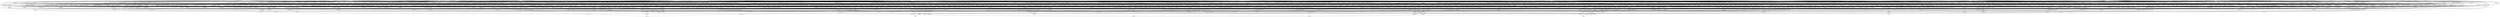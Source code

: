 digraph G {
    "new_n52_" -> "o_1_";
    "new_n57_" -> "o_1_";
    "new_n25_" -> "o_1_";
    "new_n38_" -> "new_n25_";
    "new_n46_" -> "new_n25_";
    "new_n49_" -> "new_n25_";
    "new_n32_" -> "new_n26_";
    "new_n34_" -> "new_n26_";
    "new_n27_" -> "new_n26_";
    "new_n28_" -> "new_n27_";
    "new_n30_" -> "new_n27_";
    "i_8_" -> "new_n28_";
    "i_12_" -> "new_n29_";
    "i_4_" -> "new_n30_";
    "i_13_" -> "new_n31_";
    "i_12_" -> "new_n31_";
    "i_11_" -> "new_n31_";
    "i_11_" -> "new_n32_";
    "i_13_" -> "new_n33_";
    "i_4_" -> "new_n33_";
    "new_n35_" -> "new_n34_";
    "new_n37_" -> "new_n34_";
    "i_13_" -> "new_n35_";
    "i_4_" -> "new_n36_";
    "i_12_" -> "new_n36_";
    "i_8_" -> "new_n37_";
    "new_n44_" -> "new_n38_";
    "new_n39_" -> "new_n38_";
    "new_n42_" -> "new_n38_";
    "i_4_" -> "new_n39_";
    "new_n40_" -> "new_n39_";
    "i_11_" -> "new_n40_";
    "i_12_" -> "new_n41_";
    "i_3_" -> "new_n42_";
    "new_n43_" -> "new_n42_";
    "i_4_" -> "new_n42_";
    "i_9_" -> "new_n43_";
    "i_8_" -> "new_n43_";
    "i_4_" -> "new_n44_";
    "i_11_" -> "new_n44_";
    "i_3_" -> "new_n45_";
    "new_n48_" -> "new_n46_";
    "new_n43_" -> "new_n46_";
    "new_n47_" -> "new_n46_";
    "i_3_" -> "new_n47_";
    "i_13_" -> "new_n48_";
    "i_13_" -> "new_n49_";
    "new_n51_" -> "new_n49_";
    "new_n50_" -> "new_n49_";
    "i_10_" -> "new_n50_";
    "i_11_" -> "new_n51_";
    "i_13_" -> "new_n51_";
    "new_n50_" -> "new_n52_";
    "new_n53_" -> "new_n52_";
    "new_n55_" -> "new_n52_";
    "i_9_" -> "new_n53_";
    "new_n54_" -> "new_n53_";
    "i_8_" -> "new_n54_";
    "i_11_" -> "new_n55_";
    "i_10_" -> "new_n55_";
    "i_11_" -> "new_n56_";
    "new_n59_" -> "new_n57_";
    "i_3_" -> "new_n57_";
    "new_n58_" -> "new_n57_";
    "i_3_" -> "new_n58_";
    "new_n55_" -> "new_n58_";
    "i_13_" -> "new_n58_";
    "i_4_" -> "new_n59_";
    "i_12_" -> "new_n59_";
    "i_11_" -> "new_n59_";
    "new_n127_" -> "o_2_";
    "new_n133_" -> "o_2_";
    "new_n61_" -> "o_2_";
    "new_n83_" -> "new_n61_";
    "new_n113_" -> "new_n61_";
    "new_n62_" -> "new_n61_";
    "new_n80_" -> "new_n62_";
    "new_n63_" -> "new_n62_";
    "new_n73_" -> "new_n62_";
    "new_n68_" -> "new_n63_";
    "new_n70_" -> "new_n63_";
    "new_n64_" -> "new_n63_";
    "new_n67_" -> "new_n64_";
    "i_0_" -> "new_n64_";
    "new_n65_" -> "new_n64_";
    "i_7_" -> "new_n65_";
    "i_8_" -> "new_n65_";
    "i_0_" -> "new_n65_";
    "i_1_" -> "new_n66_";
    "i_8_" -> "new_n67_";
    "i_1_" -> "new_n67_";
    "i_11_" -> "new_n67_";
    "i_11_" -> "new_n68_";
    "i_12_" -> "new_n69_";
    "i_7_" -> "new_n70_";
    "new_n71_" -> "new_n70_";
    "i_11_" -> "new_n70_";
    "i_6_" -> "new_n71_";
    "i_5_" -> "new_n72_";
    "i_1_" -> "new_n72_";
    "new_n76_" -> "new_n73_";
    "new_n74_" -> "new_n73_";
    "new_n71_" -> "new_n74_";
    "i_2_" -> "new_n74_";
    "i_11_" -> "new_n75_";
    "i_6_" -> "new_n76_";
    "i_10_" -> "new_n76_";
    "i_1_" -> "new_n76_";
    "new_n71_" -> "new_n77_";
    "i_2_" -> "new_n77_";
    "i_10_" -> "new_n78_";
    "new_n79_" -> "new_n78_";
    "i_11_" -> "new_n79_";
    "new_n82_" -> "new_n80_";
    "i_6_" -> "new_n80_";
    "i_2_" -> "new_n81_";
    "i_0_" -> "new_n82_";
    "new_n111_" -> "new_n83_";
    "new_n84_" -> "new_n83_";
    "new_n97_" -> "new_n83_";
    "new_n93_" -> "new_n84_";
    "new_n95_" -> "new_n84_";
    "new_n85_" -> "new_n84_";
    "new_n86_" -> "new_n85_";
    "i_12_" -> "new_n85_";
    "new_n88_" -> "new_n85_";
    "i_10_" -> "new_n86_";
    "i_1_" -> "new_n86_";
    "i_5_" -> "new_n87_";
    "new_n91_" -> "new_n88_";
    "new_n67_" -> "new_n88_";
    "new_n90_" -> "new_n88_";
    "i_2_" -> "new_n89_";
    "i_5_" -> "new_n90_";
    "i_11_" -> "new_n91_";
    "i_5_" -> "new_n92_";
    "i_3_" -> "new_n92_";
    "i_1_" -> "new_n92_";
    "i_6_" -> "new_n93_";
    "i_2_" -> "new_n93_";
    "i_7_" -> "new_n94_";
    "i_12_" -> "new_n95_";
    "i_3_" -> "new_n96_";
    "i_1_" -> "new_n96_";
    "i_0_" -> "new_n96_";
    "new_n98_" -> "new_n97_";
    "new_n106_" -> "new_n97_";
    "new_n102_" -> "new_n97_";
    "i_7_" -> "new_n98_";
    "i_5_" -> "new_n98_";
    "new_n99_" -> "new_n98_";
    "new_n101_" -> "new_n99_";
    "i_5_" -> "new_n100_";
    "i_12_" -> "new_n101_";
    "new_n103_" -> "new_n102_";
    "new_n105_" -> "new_n102_";
    "i_1_" -> "new_n103_";
    "i_0_" -> "new_n104_";
    "i_10_" -> "new_n105_";
    "i_0_" -> "new_n105_";
    "i_10_" -> "new_n106_";
    "new_n81_" -> "new_n106_";
    "new_n107_" -> "new_n106_";
    "i_0_" -> "new_n107_";
    "new_n41_" -> "new_n108_";
    "new_n110_" -> "new_n108_";
    "new_n109_" -> "new_n108_";
    "i_2_" -> "new_n109_";
    "i_0_" -> "new_n109_";
    "i_9_" -> "new_n110_";
    "i_7_" -> "new_n110_";
    "new_n110_" -> "new_n111_";
    "new_n112_" -> "new_n111_";
    "new_n66_" -> "new_n111_";
    "i_2_" -> "new_n112_";
    "new_n119_" -> "new_n113_";
    "new_n121_" -> "new_n113_";
    "new_n114_" -> "new_n113_";
    "i_0_" -> "new_n114_";
    "new_n115_" -> "new_n114_";
    "new_n117_" -> "new_n114_";
    "new_n116_" -> "new_n115_";
    "i_12_" -> "new_n116_";
    "i_6_" -> "new_n117_";
    "i_9_" -> "new_n118_";
    "i_5_" -> "new_n118_";
    "i_0_" -> "new_n119_";
    "i_6_" -> "new_n120_";
    "i_12_" -> "new_n121_";
    "i_2_" -> "new_n121_";
    "i_6_" -> "new_n122_";
    "i_3_" -> "new_n122_";
    "i_11_" -> "new_n123_";
    "new_n124_" -> "new_n123_";
    "new_n126_" -> "new_n123_";
    "new_n79_" -> "new_n124_";
    "new_n75_" -> "new_n124_";
    "i_10_" -> "new_n125_";
    "i_2_" -> "new_n126_";
    "i_0_" -> "new_n126_";
    "new_n104_" -> "new_n127_";
    "new_n128_" -> "new_n127_";
    "i_5_" -> "new_n127_";
    "new_n89_" -> "new_n128_";
    "new_n129_" -> "new_n128_";
    "i_11_" -> "new_n128_";
    "i_2_" -> "new_n129_";
    "new_n50_" -> "new_n129_";
    "i_1_" -> "new_n129_";
    "new_n131_" -> "new_n130_";
    "new_n115_" -> "new_n130_";
    "new_n132_" -> "new_n131_";
    "new_n41_" -> "new_n131_";
    "i_12_" -> "new_n132_";
    "new_n136_" -> "new_n133_";
    "new_n137_" -> "new_n133_";
    "new_n140_" -> "new_n133_";
    "new_n131_" -> "new_n134_";
    "new_n117_" -> "new_n134_";
    "i_2_" -> "new_n134_";
    "i_10_" -> "new_n135_";
    "i_12_" -> "new_n135_";
    "new_n81_" -> "new_n136_";
    "new_n65_" -> "new_n136_";
    "i_11_" -> "new_n136_";
    "i_12_" -> "new_n137_";
    "new_n138_" -> "new_n137_";
    "i_11_" -> "new_n137_";
    "i_6_" -> "new_n138_";
    "i_3_" -> "new_n138_";
    "i_0_" -> "new_n138_";
    "i_3_" -> "new_n139_";
    "i_2_" -> "new_n139_";
    "i_0_" -> "new_n139_";
    "new_n103_" -> "new_n140_";
    "i_6_" -> "new_n140_";
    "new_n141_" -> "new_n140_";
    "i_11_" -> "new_n141_";
    "i_10_" -> "new_n142_";
    "i_2_" -> "new_n142_";
    "new_n144_" -> "new_n143_";
    "new_n129_" -> "new_n143_";
    "new_n145_" -> "new_n143_";
    "i_8_" -> "new_n144_";
    "new_n103_" -> "new_n144_";
    "i_7_" -> "new_n144_";
    "i_12_" -> "new_n145_";
    "new_n152_" -> "o_0_";
    "new_n147_" -> "o_0_";
    "new_n150_" -> "o_0_";
    "new_n118_" -> "new_n147_";
    "new_n148_" -> "new_n147_";
    "new_n50_" -> "new_n148_";
    "new_n142_" -> "new_n148_";
    "i_2_" -> "new_n149_";
    "new_n43_" -> "new_n150_";
    "new_n151_" -> "new_n150_";
    "i_7_" -> "new_n151_";
    "i_2_" -> "new_n151_";
    "i_9_" -> "new_n152_";
    "i_6_" -> "new_n152_";
    "new_n384_" -> "o_7_";
    "new_n411_" -> "o_7_";
    "new_n496_" -> "o_7_";
    "new_n206_" -> "new_n154_";
    "new_n260_" -> "new_n154_";
    "new_n341_" -> "new_n154_";
    "new_n156_" -> "new_n155_";
    "new_n193_" -> "new_n155_";
    "new_n176_" -> "new_n155_";
    "new_n171_" -> "new_n156_";
    "new_n175_" -> "new_n156_";
    "new_n157_" -> "new_n156_";
    "new_n165_" -> "new_n157_";
    "new_n160_" -> "new_n157_";
    "new_n158_" -> "new_n157_";
    "i_4_" -> "new_n158_";
    "i_3_" -> "new_n159_";
    "new_n162_" -> "new_n160_";
    "i_6_" -> "new_n160_";
    "new_n161_" -> "new_n160_";
    "i_7_" -> "new_n161_";
    "i_2_" -> "new_n162_";
    "i_0_" -> "new_n162_";
    "i_1_" -> "new_n163_";
    "i_0_" -> "new_n163_";
    "i_8_" -> "new_n164_";
    "i_6_" -> "new_n164_";
    "i_2_" -> "new_n165_";
    "i_0_" -> "new_n165_";
    "new_n170_" -> "new_n166_";
    "new_n167_" -> "new_n166_";
    "new_n168_" -> "new_n166_";
    "i_6_" -> "new_n167_";
    "i_2_" -> "new_n168_";
    "i_0_" -> "new_n168_";
    "i_7_" -> "new_n168_";
    "i_2_" -> "new_n169_";
    "i_1_" -> "new_n169_";
    "i_8_" -> "new_n170_";
    "i_6_" -> "new_n170_";
    "new_n174_" -> "new_n171_";
    "new_n172_" -> "new_n171_";
    "new_n173_" -> "new_n171_";
    "i_0_" -> "new_n172_";
    "i_1_" -> "new_n172_";
    "i_6_" -> "new_n173_";
    "i_7_" -> "new_n173_";
    "i_0_" -> "new_n174_";
    "i_2_" -> "new_n174_";
    "i_3_" -> "new_n175_";
    "i_4_" -> "new_n175_";
    "new_n187_" -> "new_n176_";
    "new_n182_" -> "new_n176_";
    "new_n35_" -> "new_n176_";
    "new_n181_" -> "new_n177_";
    "new_n178_" -> "new_n177_";
    "i_7_" -> "new_n177_";
    "new_n50_" -> "new_n178_";
    "i_8_" -> "new_n178_";
    "i_0_" -> "new_n178_";
    "i_1_" -> "new_n179_";
    "i_8_" -> "new_n180_";
    "i_9_" -> "new_n180_";
    "i_6_" -> "new_n181_";
    "i_0_" -> "new_n181_";
    "new_n183_" -> "new_n182_";
    "new_n186_" -> "new_n182_";
    "new_n184_" -> "new_n182_";
    "i_8_" -> "new_n183_";
    "new_n185_" -> "new_n184_";
    "i_7_" -> "new_n184_";
    "i_5_" -> "new_n185_";
    "new_n72_" -> "new_n186_";
    "i_8_" -> "new_n186_";
    "new_n191_" -> "new_n187_";
    "new_n188_" -> "new_n187_";
    "new_n50_" -> "new_n188_";
    "new_n190_" -> "new_n188_";
    "i_0_" -> "new_n189_";
    "i_1_" -> "new_n190_";
    "i_2_" -> "new_n190_";
    "i_6_" -> "new_n191_";
    "new_n192_" -> "new_n191_";
    "i_2_" -> "new_n191_";
    "i_0_" -> "new_n192_";
    "new_n173_" -> "new_n193_";
    "new_n202_" -> "new_n193_";
    "new_n91_" -> "new_n193_";
    "new_n199_" -> "new_n194_";
    "new_n195_" -> "new_n194_";
    "new_n197_" -> "new_n195_";
    "new_n198_" -> "new_n195_";
    "i_2_" -> "new_n196_";
    "i_0_" -> "new_n196_";
    "i_4_" -> "new_n197_";
    "i_3_" -> "new_n197_";
    "i_12_" -> "new_n198_";
    "new_n201_" -> "new_n199_";
    "i_3_" -> "new_n200_";
    "i_5_" -> "new_n200_";
    "i_13_" -> "new_n201_";
    "i_12_" -> "new_n201_";
    "new_n172_" -> "new_n202_";
    "new_n204_" -> "new_n202_";
    "new_n203_" -> "new_n202_";
    "new_n198_" -> "new_n203_";
    "i_7_" -> "new_n204_";
    "i_6_" -> "new_n204_";
    "i_13_" -> "new_n205_";
    "i_12_" -> "new_n205_";
    "new_n224_" -> "new_n206_";
    "new_n231_" -> "new_n206_";
    "new_n243_" -> "new_n206_";
    "new_n221_" -> "new_n207_";
    "new_n208_" -> "new_n207_";
    "new_n163_" -> "new_n207_";
    "new_n214_" -> "new_n208_";
    "new_n209_" -> "new_n208_";
    "new_n197_" -> "new_n208_";
    "new_n210_" -> "new_n209_";
    "new_n211_" -> "new_n209_";
    "new_n56_" -> "new_n209_";
    "i_8_" -> "new_n210_";
    "i_13_" -> "new_n211_";
    "i_9_" -> "new_n212_";
    "i_13_" -> "new_n213_";
    "i_11_" -> "new_n213_";
    "i_6_" -> "new_n214_";
    "i_8_" -> "new_n214_";
    "new_n216_" -> "new_n215_";
    "new_n200_" -> "new_n215_";
    "new_n220_" -> "new_n215_";
    "new_n217_" -> "new_n216_";
    "i_13_" -> "new_n217_";
    "new_n219_" -> "new_n218_";
    "i_8_" -> "new_n219_";
    "i_6_" -> "new_n219_";
    "i_10_" -> "new_n220_";
    "new_n223_" -> "new_n221_";
    "i_7_" -> "new_n221_";
    "new_n222_" -> "new_n221_";
    "i_4_" -> "new_n222_";
    "i_3_" -> "new_n222_";
    "i_9_" -> "new_n222_";
    "i_13_" -> "new_n223_";
    "i_12_" -> "new_n223_";
    "i_8_" -> "new_n223_";
    "new_n48_" -> "new_n224_";
    "new_n230_" -> "new_n224_";
    "new_n183_" -> "new_n224_";
    "new_n228_" -> "new_n225_";
    "new_n226_" -> "new_n225_";
    "new_n227_" -> "new_n226_";
    "i_3_" -> "new_n226_";
    "i_6_" -> "new_n227_";
    "i_2_" -> "new_n228_";
    "i_5_" -> "new_n229_";
    "i_0_" -> "new_n229_";
    "i_3_" -> "new_n229_";
    "new_n109_" -> "new_n230_";
    "i_13_" -> "new_n230_";
    "new_n242_" -> "new_n231_";
    "new_n232_" -> "new_n231_";
    "new_n35_" -> "new_n231_";
    "new_n236_" -> "new_n232_";
    "new_n235_" -> "new_n232_";
    "new_n237_" -> "new_n232_";
    "i_0_" -> "new_n233_";
    "new_n234_" -> "new_n233_";
    "i_3_" -> "new_n234_";
    "new_n163_" -> "new_n235_";
    "i_3_" -> "new_n235_";
    "i_2_" -> "new_n236_";
    "i_7_" -> "new_n237_";
    "i_10_" -> "new_n237_";
    "new_n233_" -> "new_n238_";
    "new_n239_" -> "new_n238_";
    "new_n240_" -> "new_n239_";
    "new_n241_" -> "new_n239_";
    "i_3_" -> "new_n240_";
    "i_0_" -> "new_n241_";
    "new_n125_" -> "new_n242_";
    "new_n244_" -> "new_n243_";
    "new_n255_" -> "new_n243_";
    "new_n48_" -> "new_n243_";
    "i_1_" -> "new_n244_";
    "new_n247_" -> "new_n244_";
    "new_n249_" -> "new_n244_";
    "i_6_" -> "new_n245_";
    "new_n246_" -> "new_n245_";
    "i_0_" -> "new_n246_";
    "new_n248_" -> "new_n247_";
    "new_n172_" -> "new_n247_";
    "new_n227_" -> "new_n247_";
    "i_1_" -> "new_n248_";
    "i_5_" -> "new_n248_";
    "i_0_" -> "new_n248_";
    "new_n250_" -> "new_n249_";
    "i_8_" -> "new_n250_";
    "i_9_" -> "new_n250_";
    "new_n161_" -> "new_n251_";
    "i_9_" -> "new_n251_";
    "new_n174_" -> "new_n252_";
    "new_n109_" -> "new_n252_";
    "new_n254_" -> "new_n252_";
    "i_6_" -> "new_n253_";
    "i_3_" -> "new_n253_";
    "i_6_" -> "new_n254_";
    "i_5_" -> "new_n254_";
    "new_n169_" -> "new_n255_";
    "new_n259_" -> "new_n255_";
    "new_n257_" -> "new_n255_";
    "i_6_" -> "new_n256_";
    "new_n196_" -> "new_n257_";
    "new_n253_" -> "new_n257_";
    "i_8_" -> "new_n258_";
    "i_5_" -> "new_n259_";
    "i_3_" -> "new_n259_";
    "new_n285_" -> "new_n260_";
    "new_n299_" -> "new_n260_";
    "new_n322_" -> "new_n260_";
    "new_n262_" -> "new_n261_";
    "new_n279_" -> "new_n261_";
    "new_n270_" -> "new_n261_";
    "new_n266_" -> "new_n262_";
    "new_n263_" -> "new_n262_";
    "new_n174_" -> "new_n262_";
    "new_n265_" -> "new_n263_";
    "i_13_" -> "new_n264_";
    "i_11_" -> "new_n264_";
    "i_3_" -> "new_n265_";
    "i_4_" -> "new_n265_";
    "i_4_" -> "new_n266_";
    "new_n267_" -> "new_n266_";
    "i_13_" -> "new_n267_";
    "i_11_" -> "new_n267_";
    "i_12_" -> "new_n267_";
    "i_0_" -> "new_n268_";
    "new_n269_" -> "new_n268_";
    "i_1_" -> "new_n269_";
    "new_n277_" -> "new_n270_";
    "new_n278_" -> "new_n270_";
    "new_n274_" -> "new_n270_";
    "new_n273_" -> "new_n271_";
    "i_11_" -> "new_n272_";
    "i_4_" -> "new_n273_";
    "new_n275_" -> "new_n274_";
    "new_n276_" -> "new_n274_";
    "new_n31_" -> "new_n274_";
    "i_4_" -> "new_n275_";
    "i_0_" -> "new_n276_";
    "i_7_" -> "new_n277_";
    "i_8_" -> "new_n277_";
    "i_1_" -> "new_n278_";
    "new_n283_" -> "new_n279_";
    "new_n149_" -> "new_n279_";
    "new_n280_" -> "new_n279_";
    "new_n165_" -> "new_n280_";
    "new_n267_" -> "new_n280_";
    "new_n281_" -> "new_n280_";
    "i_3_" -> "new_n281_";
    "i_4_" -> "new_n281_";
    "new_n31_" -> "new_n282_";
    "i_0_" -> "new_n283_";
    "i_1_" -> "new_n284_";
    "i_8_" -> "new_n285_";
    "new_n286_" -> "new_n285_";
    "new_n50_" -> "new_n285_";
    "new_n287_" -> "new_n286_";
    "new_n290_" -> "new_n286_";
    "new_n288_" -> "new_n286_";
    "new_n71_" -> "new_n287_";
    "new_n139_" -> "new_n287_";
    "new_n89_" -> "new_n288_";
    "new_n289_" -> "new_n288_";
    "i_5_" -> "new_n289_";
    "new_n291_" -> "new_n290_";
    "i_6_" -> "new_n290_";
    "i_2_" -> "new_n291_";
    "i_0_" -> "new_n291_";
    "new_n293_" -> "new_n292_";
    "new_n282_" -> "new_n292_";
    "new_n298_" -> "new_n292_";
    "new_n294_" -> "new_n293_";
    "i_10_" -> "new_n294_";
    "new_n297_" -> "new_n295_";
    "i_2_" -> "new_n295_";
    "i_5_" -> "new_n296_";
    "i_6_" -> "new_n297_";
    "new_n112_" -> "new_n298_";
    "new_n308_" -> "new_n299_";
    "new_n312_" -> "new_n299_";
    "new_n316_" -> "new_n299_";
    "new_n306_" -> "new_n300_";
    "new_n301_" -> "new_n300_";
    "new_n302_" -> "new_n300_";
    "new_n165_" -> "new_n301_";
    "new_n303_" -> "new_n302_";
    "i_9_" -> "new_n302_";
    "i_5_" -> "new_n303_";
    "new_n305_" -> "new_n304_";
    "i_13_" -> "new_n305_";
    "i_12_" -> "new_n305_";
    "i_8_" -> "new_n305_";
    "new_n307_" -> "new_n306_";
    "i_8_" -> "new_n306_";
    "i_1_" -> "new_n307_";
    "i_2_" -> "new_n307_";
    "i_0_" -> "new_n307_";
    "new_n309_" -> "new_n308_";
    "new_n282_" -> "new_n308_";
    "new_n190_" -> "new_n308_";
    "new_n310_" -> "new_n309_";
    "i_10_" -> "new_n310_";
    "new_n89_" -> "new_n311_";
    "new_n170_" -> "new_n311_";
    "new_n310_" -> "new_n312_";
    "new_n315_" -> "new_n312_";
    "new_n313_" -> "new_n312_";
    "new_n159_" -> "new_n313_";
    "new_n314_" -> "new_n313_";
    "i_13_" -> "new_n313_";
    "i_8_" -> "new_n314_";
    "i_6_" -> "new_n314_";
    "i_10_" -> "new_n314_";
    "i_1_" -> "new_n315_";
    "i_2_" -> "new_n315_";
    "new_n217_" -> "new_n316_";
    "new_n321_" -> "new_n316_";
    "new_n317_" -> "new_n316_";
    "new_n149_" -> "new_n317_";
    "new_n241_" -> "new_n317_";
    "new_n59_" -> "new_n317_";
    "new_n320_" -> "new_n318_";
    "i_7_" -> "new_n319_";
    "i_6_" -> "new_n319_";
    "i_4_" -> "new_n320_";
    "i_5_" -> "new_n320_";
    "i_12_" -> "new_n321_";
    "new_n325_" -> "new_n322_";
    "new_n331_" -> "new_n322_";
    "new_n334_" -> "new_n322_";
    "new_n50_" -> "new_n323_";
    "new_n324_" -> "new_n323_";
    "new_n282_" -> "new_n323_";
    "i_8_" -> "new_n324_";
    "i_2_" -> "new_n324_";
    "i_0_" -> "new_n324_";
    "new_n329_" -> "new_n325_";
    "new_n326_" -> "new_n325_";
    "new_n277_" -> "new_n326_";
    "new_n327_" -> "new_n326_";
    "new_n328_" -> "new_n326_";
    "i_11_" -> "new_n327_";
    "i_12_" -> "new_n327_";
    "i_10_" -> "new_n327_";
    "i_1_" -> "new_n328_";
    "i_3_" -> "new_n328_";
    "i_2_" -> "new_n328_";
    "new_n149_" -> "new_n329_";
    "new_n220_" -> "new_n330_";
    "new_n35_" -> "new_n330_";
    "new_n293_" -> "new_n331_";
    "new_n332_" -> "new_n331_";
    "i_8_" -> "new_n332_";
    "new_n59_" -> "new_n332_";
    "new_n196_" -> "new_n332_";
    "i_3_" -> "new_n333_";
    "i_1_" -> "new_n333_";
    "i_2_" -> "new_n333_";
    "new_n339_" -> "new_n334_";
    "new_n340_" -> "new_n334_";
    "new_n335_" -> "new_n334_";
    "new_n55_" -> "new_n335_";
    "new_n336_" -> "new_n335_";
    "new_n337_" -> "new_n335_";
    "i_13_" -> "new_n336_";
    "i_1_" -> "new_n337_";
    "new_n327_" -> "new_n338_";
    "i_5_" -> "new_n339_";
    "i_3_" -> "new_n339_";
    "i_9_" -> "new_n339_";
    "i_6_" -> "new_n340_";
    "new_n378_" -> "new_n341_";
    "new_n362_" -> "new_n341_";
    "new_n342_" -> "new_n341_";
    "new_n319_" -> "new_n342_";
    "new_n343_" -> "new_n342_";
    "new_n205_" -> "new_n342_";
    "new_n348_" -> "new_n343_";
    "i_2_" -> "new_n343_";
    "new_n344_" -> "new_n343_";
    "new_n175_" -> "new_n344_";
    "new_n345_" -> "new_n344_";
    "new_n346_" -> "new_n344_";
    "i_1_" -> "new_n345_";
    "i_0_" -> "new_n345_";
    "i_7_" -> "new_n346_";
    "i_4_" -> "new_n346_";
    "i_1_" -> "new_n347_";
    "i_5_" -> "new_n348_";
    "i_4_" -> "new_n348_";
    "new_n267_" -> "new_n349_";
    "new_n281_" -> "new_n349_";
    "new_n350_" -> "new_n349_";
    "new_n264_" -> "new_n350_";
    "new_n265_" -> "new_n350_";
    "new_n359_" -> "new_n351_";
    "new_n352_" -> "new_n351_";
    "new_n361_" -> "new_n351_";
    "new_n355_" -> "new_n352_";
    "new_n354_" -> "new_n352_";
    "new_n353_" -> "new_n352_";
    "new_n348_" -> "new_n353_";
    "i_4_" -> "new_n354_";
    "i_5_" -> "new_n355_";
    "i_6_" -> "new_n355_";
    "new_n358_" -> "new_n356_";
    "i_4_" -> "new_n356_";
    "i_6_" -> "new_n357_";
    "i_2_" -> "new_n358_";
    "i_0_" -> "new_n358_";
    "new_n360_" -> "new_n359_";
    "i_3_" -> "new_n360_";
    "i_2_" -> "new_n360_";
    "i_4_" -> "new_n360_";
    "i_12_" -> "new_n361_";
    "i_11_" -> "new_n361_";
    "new_n370_" -> "new_n362_";
    "new_n363_" -> "new_n362_";
    "new_n372_" -> "new_n362_";
    "new_n364_" -> "new_n363_";
    "new_n35_" -> "new_n363_";
    "new_n125_" -> "new_n363_";
    "new_n365_" -> "new_n364_";
    "i_8_" -> "new_n364_";
    "i_2_" -> "new_n364_";
    "i_1_" -> "new_n365_";
    "i_0_" -> "new_n365_";
    "new_n369_" -> "new_n366_";
    "new_n109_" -> "new_n366_";
    "new_n367_" -> "new_n366_";
    "i_6_" -> "new_n367_";
    "i_3_" -> "new_n367_";
    "i_8_" -> "new_n367_";
    "i_1_" -> "new_n368_";
    "i_2_" -> "new_n368_";
    "i_0_" -> "new_n368_";
    "i_8_" -> "new_n369_";
    "i_6_" -> "new_n369_";
    "new_n91_" -> "new_n370_";
    "new_n164_" -> "new_n370_";
    "new_n371_" -> "new_n370_";
    "new_n200_" -> "new_n371_";
    "new_n327_" -> "new_n371_";
    "new_n374_" -> "new_n372_";
    "new_n375_" -> "new_n372_";
    "new_n376_" -> "new_n372_";
    "new_n319_" -> "new_n373_";
    "new_n173_" -> "new_n374_";
    "new_n170_" -> "new_n374_";
    "new_n162_" -> "new_n374_";
    "new_n303_" -> "new_n375_";
    "i_4_" -> "new_n375_";
    "i_11_" -> "new_n375_";
    "new_n181_" -> "new_n376_";
    "new_n361_" -> "new_n376_";
    "new_n377_" -> "new_n376_";
    "i_2_" -> "new_n377_";
    "i_4_" -> "new_n377_";
    "i_8_" -> "new_n377_";
    "new_n379_" -> "new_n378_";
    "new_n120_" -> "new_n378_";
    "new_n380_" -> "new_n379_";
    "new_n30_" -> "new_n379_";
    "new_n381_" -> "new_n379_";
    "i_0_" -> "new_n380_";
    "i_13_" -> "new_n381_";
    "i_11_" -> "new_n381_";
    "new_n175_" -> "new_n382_";
    "new_n217_" -> "new_n382_";
    "i_11_" -> "new_n382_";
    "i_12_" -> "new_n383_";
    "new_n405_" -> "new_n384_";
    "new_n385_" -> "new_n384_";
    "new_n393_" -> "new_n384_";
    "new_n197_" -> "new_n385_";
    "new_n386_" -> "new_n385_";
    "new_n183_" -> "new_n385_";
    "new_n227_" -> "new_n386_";
    "new_n328_" -> "new_n386_";
    "new_n387_" -> "new_n386_";
    "new_n288_" -> "new_n387_";
    "i_6_" -> "new_n387_";
    "new_n47_" -> "new_n388_";
    "new_n169_" -> "new_n388_";
    "new_n381_" -> "new_n389_";
    "new_n211_" -> "new_n390_";
    "new_n165_" -> "new_n390_";
    "new_n391_" -> "new_n390_";
    "i_6_" -> "new_n391_";
    "i_2_" -> "new_n391_";
    "new_n392_" -> "new_n391_";
    "i_12_" -> "new_n392_";
    "i_11_" -> "new_n392_";
    "i_3_" -> "new_n393_";
    "new_n394_" -> "new_n393_";
    "new_n35_" -> "new_n393_";
    "new_n253_" -> "new_n394_";
    "new_n401_" -> "new_n394_";
    "new_n395_" -> "new_n394_";
    "i_11_" -> "new_n395_";
    "new_n125_" -> "new_n395_";
    "new_n398_" -> "new_n395_";
    "new_n276_" -> "new_n396_";
    "new_n397_" -> "new_n396_";
    "i_6_" -> "new_n397_";
    "i_3_" -> "new_n397_";
    "i_5_" -> "new_n397_";
    "new_n399_" -> "new_n398_";
    "new_n400_" -> "new_n398_";
    "i_2_" -> "new_n399_";
    "i_0_" -> "new_n399_";
    "i_8_" -> "new_n399_";
    "i_6_" -> "new_n400_";
    "i_7_" -> "new_n401_";
    "i_8_" -> "new_n401_";
    "new_n401_" -> "new_n402_";
    "new_n86_" -> "new_n402_";
    "new_n404_" -> "new_n402_";
    "new_n172_" -> "new_n403_";
    "i_5_" -> "new_n403_";
    "i_6_" -> "new_n403_";
    "new_n214_" -> "new_n404_";
    "new_n336_" -> "new_n405_";
    "new_n410_" -> "new_n405_";
    "new_n406_" -> "new_n405_";
    "new_n94_" -> "new_n406_";
    "new_n409_" -> "new_n406_";
    "new_n35_" -> "new_n406_";
    "new_n254_" -> "new_n407_";
    "new_n365_" -> "new_n407_";
    "new_n303_" -> "new_n408_";
    "new_n315_" -> "new_n409_";
    "new_n256_" -> "new_n409_";
    "new_n276_" -> "new_n409_";
    "new_n149_" -> "new_n410_";
    "i_6_" -> "new_n410_";
    "new_n440_" -> "new_n411_";
    "new_n454_" -> "new_n411_";
    "new_n465_" -> "new_n411_";
    "new_n435_" -> "new_n412_";
    "new_n427_" -> "new_n412_";
    "new_n413_" -> "new_n412_";
    "new_n79_" -> "new_n413_";
    "new_n414_" -> "new_n413_";
    "new_n109_" -> "new_n413_";
    "new_n28_" -> "new_n414_";
    "new_n420_" -> "new_n414_";
    "new_n415_" -> "new_n414_";
    "new_n416_" -> "new_n415_";
    "new_n418_" -> "new_n415_";
    "new_n419_" -> "new_n415_";
    "i_7_" -> "new_n416_";
    "i_6_" -> "new_n416_";
    "i_7_" -> "new_n417_";
    "i_5_" -> "new_n417_";
    "i_12_" -> "new_n418_";
    "i_11_" -> "new_n418_";
    "i_5_" -> "new_n419_";
    "i_3_" -> "new_n419_";
    "i_4_" -> "new_n419_";
    "i_4_" -> "new_n420_";
    "new_n217_" -> "new_n420_";
    "new_n421_" -> "new_n420_";
    "i_12_" -> "new_n421_";
    "i_11_" -> "new_n421_";
    "new_n416_" -> "new_n422_";
    "new_n426_" -> "new_n423_";
    "new_n424_" -> "new_n423_";
    "new_n203_" -> "new_n423_";
    "new_n425_" -> "new_n424_";
    "i_6_" -> "new_n424_";
    "new_n228_" -> "new_n424_";
    "i_8_" -> "new_n425_";
    "i_8_" -> "new_n426_";
    "i_7_" -> "new_n426_";
    "i_5_" -> "new_n427_";
    "new_n428_" -> "new_n427_";
    "new_n434_" -> "new_n427_";
    "new_n36_" -> "new_n428_";
    "i_6_" -> "new_n428_";
    "new_n429_" -> "new_n428_";
    "new_n430_" -> "new_n429_";
    "new_n36_" -> "new_n429_";
    "new_n117_" -> "new_n429_";
    "i_0_" -> "new_n430_";
    "i_4_" -> "new_n430_";
    "i_10_" -> "new_n431_";
    "i_0_" -> "new_n431_";
    "i_12_" -> "new_n432_";
    "new_n433_" -> "new_n432_";
    "i_1_" -> "new_n432_";
    "i_13_" -> "new_n433_";
    "i_4_" -> "new_n433_";
    "i_12_" -> "new_n433_";
    "i_7_" -> "new_n434_";
    "i_8_" -> "new_n434_";
    "new_n319_" -> "new_n435_";
    "new_n163_" -> "new_n435_";
    "new_n436_" -> "new_n435_";
    "new_n437_" -> "new_n436_";
    "new_n439_" -> "new_n436_";
    "new_n311_" -> "new_n436_";
    "new_n200_" -> "new_n437_";
    "new_n321_" -> "new_n438_";
    "new_n217_" -> "new_n438_";
    "i_0_" -> "new_n439_";
    "i_5_" -> "new_n439_";
    "new_n320_" -> "new_n440_";
    "new_n441_" -> "new_n440_";
    "new_n361_" -> "new_n440_";
    "new_n447_" -> "new_n441_";
    "new_n204_" -> "new_n441_";
    "new_n442_" -> "new_n441_";
    "new_n445_" -> "new_n442_";
    "new_n422_" -> "new_n442_";
    "new_n443_" -> "new_n442_";
    "new_n275_" -> "new_n443_";
    "new_n276_" -> "new_n443_";
    "i_7_" -> "new_n444_";
    "new_n354_" -> "new_n445_";
    "i_4_" -> "new_n446_";
    "new_n354_" -> "new_n447_";
    "new_n267_" -> "new_n448_";
    "new_n258_" -> "new_n448_";
    "new_n449_" -> "new_n448_";
    "new_n161_" -> "new_n449_";
    "i_1_" -> "new_n449_";
    "new_n450_" -> "new_n449_";
    "new_n319_" -> "new_n450_";
    "new_n217_" -> "new_n450_";
    "new_n109_" -> "new_n450_";
    "new_n452_" -> "new_n451_";
    "i_10_" -> "new_n452_";
    "i_11_" -> "new_n452_";
    "i_6_" -> "new_n453_";
    "i_1_" -> "new_n453_";
    "i_2_" -> "new_n453_";
    "new_n464_" -> "new_n454_";
    "new_n277_" -> "new_n454_";
    "new_n455_" -> "new_n454_";
    "new_n460_" -> "new_n455_";
    "new_n457_" -> "new_n455_";
    "new_n264_" -> "new_n455_";
    "new_n158_" -> "new_n456_";
    "i_0_" -> "new_n456_";
    "new_n269_" -> "new_n456_";
    "new_n214_" -> "new_n457_";
    "i_3_" -> "new_n457_";
    "i_0_" -> "new_n458_";
    "new_n459_" -> "new_n458_";
    "i_2_" -> "new_n459_";
    "i_4_" -> "new_n459_";
    "i_8_" -> "new_n460_";
    "i_6_" -> "new_n460_";
    "new_n381_" -> "new_n461_";
    "new_n462_" -> "new_n461_";
    "i_4_" -> "new_n461_";
    "new_n383_" -> "new_n462_";
    "i_11_" -> "new_n462_";
    "i_13_" -> "new_n463_";
    "i_5_" -> "new_n463_";
    "new_n32_" -> "new_n464_";
    "i_0_" -> "new_n464_";
    "new_n477_" -> "new_n465_";
    "new_n466_" -> "new_n465_";
    "new_n483_" -> "new_n465_";
    "new_n474_" -> "new_n466_";
    "new_n467_" -> "new_n466_";
    "new_n50_" -> "new_n466_";
    "i_12_" -> "new_n467_";
    "new_n468_" -> "new_n467_";
    "i_13_" -> "new_n467_";
    "new_n107_" -> "new_n468_";
    "new_n112_" -> "new_n469_";
    "i_3_" -> "new_n469_";
    "new_n96_" -> "new_n469_";
    "new_n87_" -> "new_n470_";
    "new_n473_" -> "new_n470_";
    "new_n174_" -> "new_n470_";
    "new_n472_" -> "new_n471_";
    "i_11_" -> "new_n472_";
    "i_12_" -> "new_n472_";
    "new_n227_" -> "new_n473_";
    "new_n392_" -> "new_n473_";
    "i_7_" -> "new_n474_";
    "new_n476_" -> "new_n474_";
    "new_n48_" -> "new_n474_";
    "new_n71_" -> "new_n475_";
    "new_n345_" -> "new_n475_";
    "new_n347_" -> "new_n476_";
    "new_n138_" -> "new_n476_";
    "new_n333_" -> "new_n476_";
    "new_n481_" -> "new_n477_";
    "new_n478_" -> "new_n477_";
    "new_n480_" -> "new_n477_";
    "i_4_" -> "new_n478_";
    "new_n479_" -> "new_n478_";
    "new_n460_" -> "new_n478_";
    "i_0_" -> "new_n479_";
    "new_n269_" -> "new_n479_";
    "new_n214_" -> "new_n480_";
    "new_n320_" -> "new_n480_";
    "new_n482_" -> "new_n481_";
    "i_8_" -> "new_n482_";
    "i_6_" -> "new_n482_";
    "new_n35_" -> "new_n483_";
    "new_n484_" -> "new_n483_";
    "new_n264_" -> "new_n483_";
    "i_3_" -> "new_n484_";
    "i_4_" -> "new_n484_";
    "new_n485_" -> "new_n484_";
    "new_n159_" -> "new_n485_";
    "new_n482_" -> "new_n485_";
    "i_4_" -> "new_n485_";
    "i_0_" -> "new_n486_";
    "new_n228_" -> "new_n486_";
    "new_n426_" -> "new_n486_";
    "new_n492_" -> "new_n487_";
    "new_n493_" -> "new_n487_";
    "new_n489_" -> "new_n487_";
    "new_n172_" -> "new_n488_";
    "new_n237_" -> "new_n488_";
    "i_3_" -> "new_n488_";
    "new_n491_" -> "new_n489_";
    "new_n490_" -> "new_n489_";
    "new_n72_" -> "new_n489_";
    "i_10_" -> "new_n490_";
    "i_3_" -> "new_n490_";
    "i_10_" -> "new_n491_";
    "i_7_" -> "new_n491_";
    "new_n400_" -> "new_n492_";
    "i_3_" -> "new_n492_";
    "new_n494_" -> "new_n493_";
    "new_n55_" -> "new_n493_";
    "i_1_" -> "new_n494_";
    "i_13_" -> "new_n495_";
    "i_12_" -> "new_n495_";
    "i_11_" -> "new_n495_";
    "new_n537_" -> "new_n496_";
    "new_n592_" -> "new_n496_";
    "new_n607_" -> "new_n496_";
    "new_n503_" -> "new_n497_";
    "new_n508_" -> "new_n497_";
    "new_n518_" -> "new_n497_";
    "new_n379_" -> "new_n498_";
    "new_n499_" -> "new_n498_";
    "new_n229_" -> "new_n499_";
    "new_n502_" -> "new_n499_";
    "new_n500_" -> "new_n499_";
    "new_n501_" -> "new_n500_";
    "i_8_" -> "new_n500_";
    "i_11_" -> "new_n501_";
    "i_2_" -> "new_n502_";
    "new_n55_" -> "new_n503_";
    "new_n336_" -> "new_n503_";
    "new_n505_" -> "new_n503_";
    "new_n295_" -> "new_n504_";
    "new_n507_" -> "new_n505_";
    "new_n271_" -> "new_n505_";
    "new_n506_" -> "new_n505_";
    "i_8_" -> "new_n506_";
    "new_n120_" -> "new_n506_";
    "i_11_" -> "new_n507_";
    "new_n511_" -> "new_n508_";
    "new_n514_" -> "new_n508_";
    "new_n517_" -> "new_n508_";
    "new_n510_" -> "new_n509_";
    "new_n472_" -> "new_n509_";
    "new_n318_" -> "new_n509_";
    "i_0_" -> "new_n510_";
    "new_n126_" -> "new_n511_";
    "new_n392_" -> "new_n511_";
    "new_n513_" -> "new_n511_";
    "new_n294_" -> "new_n512_";
    "new_n37_" -> "new_n512_";
    "i_8_" -> "new_n513_";
    "new_n515_" -> "new_n514_";
    "new_n109_" -> "new_n514_";
    "new_n213_" -> "new_n514_";
    "new_n281_" -> "new_n515_";
    "i_3_" -> "new_n516_";
    "i_4_" -> "new_n516_";
    "new_n277_" -> "new_n516_";
    "new_n222_" -> "new_n517_";
    "new_n267_" -> "new_n517_";
    "new_n460_" -> "new_n517_";
    "new_n525_" -> "new_n518_";
    "new_n528_" -> "new_n518_";
    "new_n532_" -> "new_n518_";
    "new_n523_" -> "new_n519_";
    "new_n195_" -> "new_n519_";
    "new_n520_" -> "new_n519_";
    "i_7_" -> "new_n520_";
    "new_n521_" -> "new_n520_";
    "i_10_" -> "new_n521_";
    "i_11_" -> "new_n521_";
    "i_2_" -> "new_n522_";
    "new_n383_" -> "new_n522_";
    "new_n44_" -> "new_n522_";
    "new_n524_" -> "new_n523_";
    "i_13_" -> "new_n524_";
    "i_11_" -> "new_n524_";
    "new_n479_" -> "new_n525_";
    "new_n234_" -> "new_n525_";
    "new_n526_" -> "new_n525_";
    "new_n426_" -> "new_n526_";
    "new_n472_" -> "new_n526_";
    "new_n527_" -> "new_n526_";
    "i_0_" -> "new_n527_";
    "i_2_" -> "new_n527_";
    "i_9_" -> "new_n527_";
    "new_n529_" -> "new_n528_";
    "new_n531_" -> "new_n528_";
    "new_n530_" -> "new_n528_";
    "new_n167_" -> "new_n529_";
    "new_n452_" -> "new_n529_";
    "new_n29_" -> "new_n529_";
    "new_n222_" -> "new_n530_";
    "new_n482_" -> "new_n530_";
    "new_n169_" -> "new_n530_";
    "i_2_" -> "new_n531_";
    "new_n536_" -> "new_n532_";
    "new_n533_" -> "new_n532_";
    "new_n282_" -> "new_n532_";
    "new_n534_" -> "new_n533_";
    "i_0_" -> "new_n533_";
    "new_n535_" -> "new_n533_";
    "i_1_" -> "new_n534_";
    "i_6_" -> "new_n535_";
    "i_3_" -> "new_n535_";
    "i_0_" -> "new_n535_";
    "i_4_" -> "new_n536_";
    "new_n495_" -> "new_n536_";
    "new_n555_" -> "new_n537_";
    "new_n566_" -> "new_n537_";
    "new_n577_" -> "new_n537_";
    "new_n544_" -> "new_n538_";
    "new_n548_" -> "new_n538_";
    "new_n551_" -> "new_n538_";
    "new_n361_" -> "new_n539_";
    "new_n543_" -> "new_n539_";
    "new_n540_" -> "new_n539_";
    "new_n103_" -> "new_n540_";
    "new_n220_" -> "new_n540_";
    "new_n541_" -> "new_n540_";
    "i_3_" -> "new_n541_";
    "i_2_" -> "new_n541_";
    "new_n185_" -> "new_n542_";
    "i_4_" -> "new_n542_";
    "i_7_" -> "new_n543_";
    "i_8_" -> "new_n543_";
    "new_n389_" -> "new_n544_";
    "new_n545_" -> "new_n544_";
    "new_n109_" -> "new_n545_";
    "new_n273_" -> "new_n545_";
    "new_n546_" -> "new_n545_";
    "i_8_" -> "new_n546_";
    "i_6_" -> "new_n546_";
    "i_3_" -> "new_n546_";
    "new_n281_" -> "new_n547_";
    "new_n550_" -> "new_n548_";
    "new_n549_" -> "new_n548_";
    "new_n211_" -> "new_n549_";
    "new_n41_" -> "new_n549_";
    "new_n109_" -> "new_n549_";
    "new_n354_" -> "new_n550_";
    "new_n444_" -> "new_n550_";
    "new_n383_" -> "new_n551_";
    "new_n44_" -> "new_n551_";
    "new_n552_" -> "new_n551_";
    "new_n430_" -> "new_n552_";
    "new_n543_" -> "new_n552_";
    "i_8_" -> "new_n553_";
    "new_n554_" -> "new_n553_";
    "i_1_" -> "new_n554_";
    "i_0_" -> "new_n554_";
    "new_n558_" -> "new_n555_";
    "new_n560_" -> "new_n555_";
    "new_n563_" -> "new_n555_";
    "new_n338_" -> "new_n556_";
    "new_n557_" -> "new_n556_";
    "new_n201_" -> "new_n557_";
    "new_n320_" -> "new_n557_";
    "new_n482_" -> "new_n557_";
    "new_n400_" -> "new_n558_";
    "i_3_" -> "new_n558_";
    "new_n559_" -> "new_n558_";
    "new_n109_" -> "new_n559_";
    "new_n223_" -> "new_n559_";
    "new_n281_" -> "new_n559_";
    "new_n562_" -> "new_n560_";
    "new_n561_" -> "new_n560_";
    "new_n339_" -> "new_n560_";
    "new_n482_" -> "new_n561_";
    "i_5_" -> "new_n562_";
    "new_n459_" -> "new_n562_";
    "new_n564_" -> "new_n563_";
    "new_n565_" -> "new_n563_";
    "i_5_" -> "new_n564_";
    "new_n315_" -> "new_n564_";
    "new_n354_" -> "new_n565_";
    "new_n416_" -> "new_n565_";
    "new_n361_" -> "new_n565_";
    "new_n572_" -> "new_n566_";
    "new_n574_" -> "new_n566_";
    "new_n468_" -> "new_n567_";
    "new_n569_" -> "new_n567_";
    "new_n568_" -> "new_n567_";
    "new_n307_" -> "new_n568_";
    "new_n149_" -> "new_n569_";
    "new_n510_" -> "new_n569_";
    "new_n294_" -> "new_n570_";
    "i_4_" -> "new_n571_";
    "new_n293_" -> "new_n572_";
    "new_n573_" -> "new_n572_";
    "new_n282_" -> "new_n572_";
    "i_6_" -> "new_n573_";
    "i_10_" -> "new_n574_";
    "i_2_" -> "new_n574_";
    "new_n575_" -> "new_n574_";
    "new_n117_" -> "new_n575_";
    "new_n576_" -> "new_n575_";
    "i_8_" -> "new_n576_";
    "new_n582_" -> "new_n577_";
    "new_n584_" -> "new_n577_";
    "new_n590_" -> "new_n577_";
    "new_n581_" -> "new_n578_";
    "new_n579_" -> "new_n578_";
    "new_n561_" -> "new_n578_";
    "new_n217_" -> "new_n579_";
    "new_n510_" -> "new_n580_";
    "new_n71_" -> "new_n580_";
    "new_n220_" -> "new_n581_";
    "i_13_" -> "new_n581_";
    "new_n31_" -> "new_n582_";
    "new_n65_" -> "new_n582_";
    "new_n570_" -> "new_n582_";
    "new_n494_" -> "new_n583_";
    "new_n354_" -> "new_n583_";
    "new_n361_" -> "new_n584_";
    "new_n451_" -> "new_n584_";
    "new_n585_" -> "new_n584_";
    "new_n586_" -> "new_n585_";
    "i_0_" -> "new_n585_";
    "i_3_" -> "new_n586_";
    "i_4_" -> "new_n586_";
    "i_7_" -> "new_n586_";
    "new_n589_" -> "new_n587_";
    "i_8_" -> "new_n588_";
    "i_6_" -> "new_n588_";
    "i_0_" -> "new_n589_";
    "i_4_" -> "new_n589_";
    "new_n196_" -> "new_n590_";
    "new_n392_" -> "new_n590_";
    "new_n591_" -> "new_n590_";
    "new_n149_" -> "new_n591_";
    "new_n510_" -> "new_n591_";
    "new_n596_" -> "new_n592_";
    "new_n593_" -> "new_n592_";
    "new_n599_" -> "new_n592_";
    "new_n165_" -> "new_n593_";
    "new_n200_" -> "new_n593_";
    "new_n220_" -> "new_n594_";
    "new_n218_" -> "new_n594_";
    "new_n125_" -> "new_n594_";
    "new_n277_" -> "new_n595_";
    "new_n170_" -> "new_n595_";
    "new_n217_" -> "new_n595_";
    "new_n265_" -> "new_n596_";
    "new_n597_" -> "new_n596_";
    "new_n446_" -> "new_n596_";
    "new_n172_" -> "new_n597_";
    "new_n404_" -> "new_n597_";
    "new_n162_" -> "new_n598_";
    "i_6_" -> "new_n598_";
    "new_n425_" -> "new_n598_";
    "new_n35_" -> "new_n599_";
    "new_n600_" -> "new_n599_";
    "i_9_" -> "new_n599_";
    "new_n340_" -> "new_n600_";
    "new_n399_" -> "new_n600_";
    "new_n601_" -> "new_n600_";
    "new_n200_" -> "new_n601_";
    "new_n214_" -> "new_n601_";
    "new_n267_" -> "new_n601_";
    "new_n604_" -> "new_n602_";
    "new_n55_" -> "new_n602_";
    "new_n605_" -> "new_n602_";
    "new_n71_" -> "new_n603_";
    "i_2_" -> "new_n603_";
    "i_2_" -> "new_n604_";
    "new_n120_" -> "new_n604_";
    "i_0_" -> "new_n604_";
    "new_n606_" -> "new_n605_";
    "i_8_" -> "new_n605_";
    "i_5_" -> "new_n606_";
    "i_2_" -> "new_n606_";
    "i_6_" -> "new_n606_";
    "new_n617_" -> "new_n607_";
    "new_n624_" -> "new_n607_";
    "new_n627_" -> "new_n607_";
    "new_n616_" -> "new_n608_";
    "new_n609_" -> "new_n608_";
    "new_n612_" -> "new_n608_";
    "new_n165_" -> "new_n609_";
    "new_n222_" -> "new_n609_";
    "new_n213_" -> "new_n610_";
    "i_6_" -> "new_n610_";
    "new_n425_" -> "new_n610_";
    "i_13_" -> "new_n611_";
    "i_12_" -> "new_n611_";
    "new_n205_" -> "new_n612_";
    "new_n479_" -> "new_n612_";
    "new_n615_" -> "new_n612_";
    "i_4_" -> "new_n613_";
    "new_n614_" -> "new_n613_";
    "new_n357_" -> "new_n613_";
    "i_3_" -> "new_n614_";
    "i_4_" -> "new_n614_";
    "i_2_" -> "new_n614_";
    "new_n45_" -> "new_n615_";
    "new_n164_" -> "new_n615_";
    "new_n217_" -> "new_n615_";
    "new_n380_" -> "new_n616_";
    "new_n347_" -> "new_n616_";
    "new_n417_" -> "new_n616_";
    "new_n433_" -> "new_n617_";
    "new_n618_" -> "new_n617_";
    "new_n623_" -> "new_n617_";
    "new_n307_" -> "new_n618_";
    "new_n619_" -> "new_n618_";
    "new_n620_" -> "new_n618_";
    "i_5_" -> "new_n619_";
    "i_1_" -> "new_n620_";
    "i_2_" -> "new_n620_";
    "new_n190_" -> "new_n621_";
    "i_5_" -> "new_n621_";
    "new_n622_" -> "new_n621_";
    "i_6_" -> "new_n622_";
    "i_2_" -> "new_n622_";
    "i_0_" -> "new_n622_";
    "new_n452_" -> "new_n623_";
    "new_n205_" -> "new_n624_";
    "new_n460_" -> "new_n624_";
    "new_n625_" -> "new_n624_";
    "new_n314_" -> "new_n625_";
    "new_n368_" -> "new_n626_";
    "new_n446_" -> "new_n626_";
    "new_n174_" -> "new_n626_";
    "new_n635_" -> "new_n627_";
    "new_n628_" -> "new_n627_";
    "new_n637_" -> "new_n627_";
    "new_n629_" -> "new_n628_";
    "new_n632_" -> "new_n628_";
    "new_n634_" -> "new_n628_";
    "new_n535_" -> "new_n629_";
    "i_7_" -> "new_n630_";
    "new_n631_" -> "new_n630_";
    "new_n37_" -> "new_n630_";
    "i_1_" -> "new_n631_";
    "new_n633_" -> "new_n632_";
    "new_n531_" -> "new_n632_";
    "new_n367_" -> "new_n632_";
    "i_3_" -> "new_n633_";
    "i_8_" -> "new_n633_";
    "new_n392_" -> "new_n634_";
    "new_n636_" -> "new_n635_";
    "new_n354_" -> "new_n636_";
    "new_n482_" -> "new_n637_";
    "new_n382_" -> "new_n637_";
    "new_n337_" -> "new_n637_";
    "new_n196_" -> "new_n638_";
    "new_n354_" -> "new_n638_";
    "i_5_" -> "new_n638_";
    "new_n683_" -> "o_5_";
    "new_n719_" -> "o_5_";
    "new_n772_" -> "o_5_";
    "new_n680_" -> "new_n640_";
    "new_n641_" -> "new_n640_";
    "new_n649_" -> "new_n640_";
    "i_6_" -> "new_n641_";
    "new_n642_" -> "new_n641_";
    "new_n36_" -> "new_n641_";
    "new_n643_" -> "new_n642_";
    "new_n204_" -> "new_n643_";
    "i_2_" -> "new_n643_";
    "new_n644_" -> "new_n643_";
    "i_6_" -> "new_n644_";
    "new_n400_" -> "new_n645_";
    "new_n228_" -> "new_n646_";
    "new_n47_" -> "new_n646_";
    "new_n647_" -> "new_n646_";
    "new_n648_" -> "new_n647_";
    "new_n103_" -> "new_n647_";
    "new_n541_" -> "new_n647_";
    "i_1_" -> "new_n648_";
    "i_11_" -> "new_n648_";
    "new_n657_" -> "new_n649_";
    "new_n664_" -> "new_n649_";
    "new_n673_" -> "new_n649_";
    "new_n655_" -> "new_n650_";
    "new_n44_" -> "new_n650_";
    "new_n651_" -> "new_n650_";
    "new_n652_" -> "new_n651_";
    "new_n654_" -> "new_n651_";
    "i_6_" -> "new_n651_";
    "new_n40_" -> "new_n652_";
    "i_1_" -> "new_n652_";
    "new_n444_" -> "new_n653_";
    "i_11_" -> "new_n654_";
    "new_n217_" -> "new_n654_";
    "new_n269_" -> "new_n654_";
    "new_n416_" -> "new_n655_";
    "new_n656_" -> "new_n655_";
    "i_8_" -> "new_n656_";
    "i_6_" -> "new_n656_";
    "i_2_" -> "new_n656_";
    "new_n47_" -> "new_n657_";
    "new_n658_" -> "new_n657_";
    "new_n524_" -> "new_n657_";
    "new_n377_" -> "new_n658_";
    "new_n550_" -> "new_n658_";
    "new_n659_" -> "new_n658_";
    "i_4_" -> "new_n659_";
    "new_n534_" -> "new_n659_";
    "new_n662_" -> "new_n660_";
    "new_n661_" -> "new_n660_";
    "i_6_" -> "new_n661_";
    "i_7_" -> "new_n661_";
    "new_n321_" -> "new_n661_";
    "new_n79_" -> "new_n662_";
    "new_n663_" -> "new_n662_";
    "i_1_" -> "new_n663_";
    "i_11_" -> "new_n663_";
    "new_n669_" -> "new_n664_";
    "i_6_" -> "new_n664_";
    "new_n665_" -> "new_n664_";
    "new_n668_" -> "new_n665_";
    "new_n666_" -> "new_n665_";
    "new_n543_" -> "new_n665_";
    "new_n40_" -> "new_n666_";
    "i_13_" -> "new_n666_";
    "i_1_" -> "new_n666_";
    "new_n223_" -> "new_n667_";
    "i_2_" -> "new_n668_";
    "i_1_" -> "new_n668_";
    "new_n670_" -> "new_n669_";
    "new_n672_" -> "new_n669_";
    "i_10_" -> "new_n670_";
    "new_n671_" -> "new_n670_";
    "i_3_" -> "new_n671_";
    "new_n142_" -> "new_n672_";
    "i_12_" -> "new_n672_";
    "i_1_" -> "new_n672_";
    "new_n361_" -> "new_n673_";
    "new_n674_" -> "new_n673_";
    "i_6_" -> "new_n673_";
    "new_n472_" -> "new_n674_";
    "new_n675_" -> "new_n674_";
    "new_n434_" -> "new_n674_";
    "new_n571_" -> "new_n675_";
    "new_n676_" -> "new_n675_";
    "i_13_" -> "new_n676_";
    "i_12_" -> "new_n676_";
    "i_1_" -> "new_n676_";
    "new_n45_" -> "new_n677_";
    "i_9_" -> "new_n677_";
    "i_7_" -> "new_n677_";
    "new_n354_" -> "new_n678_";
    "new_n377_" -> "new_n678_";
    "i_1_" -> "new_n678_";
    "new_n643_" -> "new_n679_";
    "new_n571_" -> "new_n679_";
    "i_1_" -> "new_n679_";
    "i_9_" -> "new_n680_";
    "new_n682_" -> "new_n680_";
    "i_3_" -> "new_n680_";
    "i_7_" -> "new_n681_";
    "new_n220_" -> "new_n681_";
    "i_12_" -> "new_n681_";
    "new_n460_" -> "new_n682_";
    "new_n79_" -> "new_n682_";
    "new_n717_" -> "new_n683_";
    "new_n711_" -> "new_n683_";
    "new_n684_" -> "new_n683_";
    "new_n694_" -> "new_n684_";
    "new_n699_" -> "new_n684_";
    "new_n705_" -> "new_n684_";
    "new_n693_" -> "new_n685_";
    "new_n691_" -> "new_n685_";
    "new_n686_" -> "new_n685_";
    "new_n152_" -> "new_n686_";
    "new_n687_" -> "new_n686_";
    "new_n347_" -> "new_n686_";
    "new_n460_" -> "new_n687_";
    "new_n94_" -> "new_n687_";
    "new_n132_" -> "new_n687_";
    "new_n689_" -> "new_n688_";
    "new_n258_" -> "new_n688_";
    "new_n648_" -> "new_n688_";
    "i_3_" -> "new_n689_";
    "i_1_" -> "new_n689_";
    "i_12_" -> "new_n690_";
    "i_7_" -> "new_n690_";
    "new_n472_" -> "new_n691_";
    "i_6_" -> "new_n691_";
    "new_n543_" -> "new_n692_";
    "new_n502_" -> "new_n692_";
    "i_1_" -> "new_n692_";
    "new_n459_" -> "new_n693_";
    "new_n445_" -> "new_n693_";
    "new_n340_" -> "new_n693_";
    "i_1_" -> "new_n694_";
    "i_2_" -> "new_n694_";
    "new_n695_" -> "new_n694_";
    "new_n81_" -> "new_n695_";
    "new_n696_" -> "new_n695_";
    "new_n697_" -> "new_n695_";
    "i_6_" -> "new_n696_";
    "i_1_" -> "new_n697_";
    "i_11_" -> "new_n697_";
    "new_n151_" -> "new_n697_";
    "i_12_" -> "new_n698_";
    "new_n702_" -> "new_n699_";
    "new_n703_" -> "new_n699_";
    "new_n700_" -> "new_n699_";
    "new_n314_" -> "new_n700_";
    "i_11_" -> "new_n700_";
    "new_n701_" -> "new_n700_";
    "new_n205_" -> "new_n701_";
    "i_4_" -> "new_n701_";
    "i_7_" -> "new_n702_";
    "new_n236_" -> "new_n702_";
    "new_n704_" -> "new_n703_";
    "i_2_" -> "new_n703_";
    "i_12_" -> "new_n704_";
    "i_6_" -> "new_n704_";
    "new_n522_" -> "new_n705_";
    "new_n706_" -> "new_n705_";
    "new_n37_" -> "new_n706_";
    "new_n214_" -> "new_n706_";
    "new_n434_" -> "new_n707_";
    "new_n708_" -> "new_n707_";
    "i_6_" -> "new_n707_";
    "new_n149_" -> "new_n708_";
    "new_n709_" -> "new_n708_";
    "new_n272_" -> "new_n709_";
    "new_n392_" -> "new_n710_";
    "new_n44_" -> "new_n710_";
    "i_1_" -> "new_n710_";
    "new_n716_" -> "new_n711_";
    "i_6_" -> "new_n711_";
    "new_n712_" -> "new_n711_";
    "i_6_" -> "new_n712_";
    "new_n713_" -> "new_n712_";
    "new_n183_" -> "new_n712_";
    "i_11_" -> "new_n713_";
    "i_3_" -> "new_n713_";
    "new_n698_" -> "new_n713_";
    "i_12_" -> "new_n714_";
    "i_1_" -> "new_n714_";
    "i_10_" -> "new_n715_";
    "i_7_" -> "new_n715_";
    "new_n676_" -> "new_n715_";
    "new_n269_" -> "new_n716_";
    "new_n690_" -> "new_n716_";
    "new_n44_" -> "new_n717_";
    "new_n698_" -> "new_n717_";
    "new_n434_" -> "new_n718_";
    "new_n543_" -> "new_n718_";
    "new_n746_" -> "new_n719_";
    "new_n759_" -> "new_n719_";
    "new_n765_" -> "new_n719_";
    "new_n728_" -> "new_n720_";
    "new_n739_" -> "new_n720_";
    "new_n742_" -> "new_n720_";
    "new_n726_" -> "new_n721_";
    "new_n722_" -> "new_n721_";
    "new_n723_" -> "new_n721_";
    "new_n696_" -> "new_n722_";
    "new_n347_" -> "new_n722_";
    "new_n68_" -> "new_n722_";
    "new_n681_" -> "new_n723_";
    "i_3_" -> "new_n723_";
    "new_n724_" -> "new_n723_";
    "i_9_" -> "new_n724_";
    "new_n164_" -> "new_n724_";
    "new_n725_" -> "new_n724_";
    "i_12_" -> "new_n725_";
    "i_11_" -> "new_n725_";
    "new_n727_" -> "new_n726_";
    "new_n198_" -> "new_n726_";
    "i_7_" -> "new_n727_";
    "new_n730_" -> "new_n728_";
    "new_n733_" -> "new_n728_";
    "new_n736_" -> "new_n728_";
    "new_n709_" -> "new_n729_";
    "new_n329_" -> "new_n729_";
    "i_8_" -> "new_n729_";
    "i_6_" -> "new_n730_";
    "new_n732_" -> "new_n730_";
    "new_n731_" -> "new_n730_";
    "new_n676_" -> "new_n731_";
    "i_6_" -> "new_n731_";
    "new_n576_" -> "new_n731_";
    "new_n354_" -> "new_n732_";
    "new_n272_" -> "new_n732_";
    "new_n735_" -> "new_n733_";
    "i_1_" -> "new_n733_";
    "new_n734_" -> "new_n733_";
    "new_n472_" -> "new_n734_";
    "new_n315_" -> "new_n734_";
    "i_6_" -> "new_n734_";
    "i_4_" -> "new_n735_";
    "i_11_" -> "new_n735_";
    "i_2_" -> "new_n735_";
    "i_9_" -> "new_n736_";
    "new_n737_" -> "new_n736_";
    "new_n738_" -> "new_n736_";
    "new_n421_" -> "new_n737_";
    "i_1_" -> "new_n737_";
    "new_n228_" -> "new_n738_";
    "new_n180_" -> "new_n738_";
    "i_3_" -> "new_n738_";
    "new_n740_" -> "new_n739_";
    "new_n631_" -> "new_n739_";
    "new_n152_" -> "new_n739_";
    "new_n116_" -> "new_n740_";
    "i_12_" -> "new_n741_";
    "i_11_" -> "new_n741_";
    "new_n661_" -> "new_n742_";
    "new_n743_" -> "new_n742_";
    "new_n744_" -> "new_n743_";
    "new_n668_" -> "new_n743_";
    "i_6_" -> "new_n743_";
    "i_13_" -> "new_n744_";
    "i_4_" -> "new_n744_";
    "i_8_" -> "new_n745_";
    "i_13_" -> "new_n745_";
    "i_11_" -> "new_n745_";
    "new_n749_" -> "new_n746_";
    "new_n758_" -> "new_n746_";
    "new_n747_" -> "new_n746_";
    "new_n167_" -> "new_n747_";
    "new_n438_" -> "new_n747_";
    "new_n748_" -> "new_n747_";
    "new_n167_" -> "new_n748_";
    "new_n531_" -> "new_n748_";
    "new_n752_" -> "new_n749_";
    "new_n754_" -> "new_n749_";
    "new_n756_" -> "new_n749_";
    "new_n336_" -> "new_n750_";
    "i_6_" -> "new_n750_";
    "new_n751_" -> "new_n750_";
    "i_10_" -> "new_n751_";
    "i_13_" -> "new_n751_";
    "i_1_" -> "new_n751_";
    "new_n541_" -> "new_n752_";
    "new_n220_" -> "new_n752_";
    "new_n753_" -> "new_n752_";
    "i_6_" -> "new_n753_";
    "i_11_" -> "new_n753_";
    "i_13_" -> "new_n753_";
    "new_n56_" -> "new_n754_";
    "new_n755_" -> "new_n754_";
    "new_n101_" -> "new_n755_";
    "new_n620_" -> "new_n755_";
    "i_11_" -> "new_n756_";
    "new_n328_" -> "new_n756_";
    "new_n757_" -> "new_n756_";
    "new_n89_" -> "new_n757_";
    "i_10_" -> "new_n757_";
    "new_n47_" -> "new_n757_";
    "new_n50_" -> "new_n758_";
    "new_n282_" -> "new_n758_";
    "new_n764_" -> "new_n759_";
    "new_n760_" -> "new_n759_";
    "new_n762_" -> "new_n759_";
    "new_n761_" -> "new_n760_";
    "i_1_" -> "new_n760_";
    "new_n294_" -> "new_n761_";
    "new_n727_" -> "new_n761_";
    "new_n93_" -> "new_n762_";
    "new_n763_" -> "new_n762_";
    "i_1_" -> "new_n763_";
    "i_6_" -> "new_n763_";
    "new_n142_" -> "new_n763_";
    "i_2_" -> "new_n764_";
    "i_4_" -> "new_n764_";
    "new_n29_" -> "new_n764_";
    "new_n770_" -> "new_n765_";
    "new_n766_" -> "new_n765_";
    "new_n767_" -> "new_n765_";
    "new_n234_" -> "new_n766_";
    "new_n663_" -> "new_n766_";
    "new_n769_" -> "new_n767_";
    "new_n768_" -> "new_n767_";
    "new_n418_" -> "new_n768_";
    "new_n204_" -> "new_n768_";
    "i_1_" -> "new_n768_";
    "i_6_" -> "new_n769_";
    "new_n347_" -> "new_n769_";
    "i_7_" -> "new_n769_";
    "new_n588_" -> "new_n770_";
    "i_11_" -> "new_n771_";
    "new_n786_" -> "new_n772_";
    "i_6_" -> "new_n772_";
    "new_n773_" -> "new_n772_";
    "i_6_" -> "new_n773_";
    "new_n774_" -> "new_n773_";
    "i_1_" -> "new_n773_";
    "new_n512_" -> "new_n774_";
    "i_13_" -> "new_n774_";
    "new_n570_" -> "new_n774_";
    "new_n45_" -> "new_n775_";
    "new_n452_" -> "new_n775_";
    "new_n659_" -> "new_n776_";
    "new_n777_" -> "new_n776_";
    "i_12_" -> "new_n776_";
    "i_1_" -> "new_n777_";
    "new_n778_" -> "new_n777_";
    "i_7_" -> "new_n778_";
    "i_8_" -> "new_n778_";
    "i_4_" -> "new_n778_";
    "new_n784_" -> "new_n779_";
    "new_n785_" -> "new_n779_";
    "new_n780_" -> "new_n779_";
    "i_8_" -> "new_n780_";
    "new_n347_" -> "new_n780_";
    "new_n782_" -> "new_n780_";
    "i_10_" -> "new_n781_";
    "new_n741_" -> "new_n781_";
    "new_n714_" -> "new_n782_";
    "new_n55_" -> "new_n782_";
    "new_n81_" -> "new_n782_";
    "new_n401_" -> "new_n783_";
    "new_n66_" -> "new_n783_";
    "i_11_" -> "new_n784_";
    "new_n531_" -> "new_n784_";
    "new_n41_" -> "new_n784_";
    "new_n620_" -> "new_n785_";
    "i_10_" -> "new_n785_";
    "new_n389_" -> "new_n786_";
    "new_n787_" -> "new_n786_";
    "new_n512_" -> "new_n787_";
    "new_n293_" -> "new_n787_";
    "new_n817_" -> "o_6_";
    "new_n825_" -> "o_6_";
    "new_n834_" -> "o_6_";
    "new_n799_" -> "new_n789_";
    "new_n809_" -> "new_n789_";
    "new_n790_" -> "new_n789_";
    "new_n796_" -> "new_n790_";
    "new_n791_" -> "new_n790_";
    "new_n793_" -> "new_n790_";
    "new_n521_" -> "new_n791_";
    "new_n792_" -> "new_n791_";
    "new_n531_" -> "new_n791_";
    "new_n41_" -> "new_n792_";
    "new_n740_" -> "new_n792_";
    "new_n161_" -> "new_n793_";
    "new_n794_" -> "new_n793_";
    "i_2_" -> "new_n793_";
    "new_n35_" -> "new_n794_";
    "new_n670_" -> "new_n794_";
    "i_11_" -> "new_n794_";
    "i_11_" -> "new_n795_";
    "new_n29_" -> "new_n795_";
    "new_n433_" -> "new_n795_";
    "new_n56_" -> "new_n796_";
    "new_n798_" -> "new_n796_";
    "new_n797_" -> "new_n796_";
    "i_10_" -> "new_n797_";
    "new_n501_" -> "new_n797_";
    "i_9_" -> "new_n798_";
    "i_12_" -> "new_n798_";
    "i_7_" -> "new_n798_";
    "new_n808_" -> "new_n799_";
    "new_n800_" -> "new_n799_";
    "new_n805_" -> "new_n799_";
    "new_n36_" -> "new_n800_";
    "new_n801_" -> "new_n800_";
    "new_n803_" -> "new_n800_";
    "new_n48_" -> "new_n801_";
    "new_n802_" -> "new_n801_";
    "i_10_" -> "new_n802_";
    "i_2_" -> "new_n802_";
    "new_n94_" -> "new_n803_";
    "new_n804_" -> "new_n803_";
    "i_11_" -> "new_n804_";
    "new_n125_" -> "new_n804_";
    "i_13_" -> "new_n804_";
    "new_n798_" -> "new_n805_";
    "new_n75_" -> "new_n805_";
    "new_n806_" -> "new_n805_";
    "i_11_" -> "new_n806_";
    "i_3_" -> "new_n806_";
    "new_n125_" -> "new_n806_";
    "new_n671_" -> "new_n807_";
    "new_n513_" -> "new_n808_";
    "i_2_" -> "new_n808_";
    "i_3_" -> "new_n809_";
    "new_n29_" -> "new_n809_";
    "new_n810_" -> "new_n809_";
    "new_n205_" -> "new_n810_";
    "new_n813_" -> "new_n810_";
    "new_n811_" -> "new_n810_";
    "new_n513_" -> "new_n811_";
    "i_12_" -> "new_n811_";
    "new_n812_" -> "new_n811_";
    "new_n354_" -> "new_n812_";
    "new_n33_" -> "new_n812_";
    "i_2_" -> "new_n812_";
    "new_n354_" -> "new_n813_";
    "new_n211_" -> "new_n813_";
    "i_11_" -> "new_n813_";
    "new_n653_" -> "new_n814_";
    "new_n346_" -> "new_n814_";
    "new_n149_" -> "new_n815_";
    "new_n816_" -> "new_n815_";
    "i_7_" -> "new_n815_";
    "new_n264_" -> "new_n816_";
    "new_n732_" -> "new_n816_";
    "new_n816_" -> "new_n817_";
    "new_n824_" -> "new_n817_";
    "new_n818_" -> "new_n817_";
    "new_n758_" -> "new_n818_";
    "new_n822_" -> "new_n818_";
    "new_n819_" -> "new_n818_";
    "new_n148_" -> "new_n819_";
    "new_n821_" -> "new_n819_";
    "new_n820_" -> "new_n819_";
    "new_n183_" -> "new_n820_";
    "new_n81_" -> "new_n820_";
    "new_n501_" -> "new_n821_";
    "i_2_" -> "new_n821_";
    "new_n490_" -> "new_n821_";
    "i_13_" -> "new_n822_";
    "new_n32_" -> "new_n822_";
    "new_n258_" -> "new_n822_";
    "new_n727_" -> "new_n823_";
    "new_n151_" -> "new_n823_";
    "new_n37_" -> "new_n824_";
    "new_n293_" -> "new_n824_";
    "i_7_" -> "new_n824_";
    "new_n829_" -> "new_n825_";
    "new_n831_" -> "new_n825_";
    "new_n826_" -> "new_n825_";
    "new_n502_" -> "new_n826_";
    "new_n827_" -> "new_n826_";
    "i_3_" -> "new_n826_";
    "new_n183_" -> "new_n827_";
    "new_n828_" -> "new_n827_";
    "new_n210_" -> "new_n828_";
    "new_n56_" -> "new_n828_";
    "new_n125_" -> "new_n829_";
    "i_11_" -> "new_n829_";
    "new_n830_" -> "new_n829_";
    "new_n132_" -> "new_n830_";
    "new_n161_" -> "new_n830_";
    "new_n79_" -> "new_n830_";
    "new_n833_" -> "new_n831_";
    "new_n745_" -> "new_n832_";
    "new_n305_" -> "new_n832_";
    "i_3_" -> "new_n832_";
    "i_2_" -> "new_n833_";
    "i_7_" -> "new_n834_";
    "new_n835_" -> "new_n834_";
    "i_2_" -> "new_n834_";
    "new_n838_" -> "new_n835_";
    "new_n837_" -> "new_n835_";
    "new_n836_" -> "new_n835_";
    "new_n623_" -> "new_n836_";
    "new_n420_" -> "new_n836_";
    "new_n570_" -> "new_n836_";
    "new_n512_" -> "new_n837_";
    "i_13_" -> "new_n837_";
    "new_n611_" -> "new_n838_";
    "new_n45_" -> "new_n838_";
    "new_n213_" -> "new_n838_";
    "i_8_" -> "new_n839_";
    "i_7_" -> "new_n839_";
    "new_n842_" -> "new_n840_";
    "i_2_" -> "new_n840_";
    "new_n764_" -> "new_n840_";
    "new_n576_" -> "new_n841_";
    "i_4_" -> "new_n841_";
    "new_n843_" -> "new_n842_";
    "i_13_" -> "new_n843_";
    "i_12_" -> "new_n843_";
    "i_11_" -> "new_n843_";
    "new_n919_" -> "o_3_";
    "new_n900_" -> "o_3_";
    "new_n845_" -> "o_3_";
    "new_n860_" -> "new_n845_";
    "new_n873_" -> "new_n845_";
    "new_n885_" -> "new_n845_";
    "new_n847_" -> "new_n846_";
    "new_n856_" -> "new_n846_";
    "new_n859_" -> "new_n846_";
    "new_n852_" -> "new_n847_";
    "new_n853_" -> "new_n847_";
    "new_n848_" -> "new_n847_";
    "new_n564_" -> "new_n848_";
    "new_n849_" -> "new_n848_";
    "new_n543_" -> "new_n849_";
    "new_n850_" -> "new_n849_";
    "new_n534_" -> "new_n849_";
    "i_7_" -> "new_n850_";
    "i_11_" -> "new_n850_";
    "i_11_" -> "new_n851_";
    "i_8_" -> "new_n852_";
    "new_n276_" -> "new_n852_";
    "i_1_" -> "new_n853_";
    "i_11_" -> "new_n853_";
    "new_n502_" -> "new_n853_";
    "new_n204_" -> "new_n854_";
    "new_n855_" -> "new_n854_";
    "new_n289_" -> "new_n855_";
    "new_n253_" -> "new_n856_";
    "new_n850_" -> "new_n856_";
    "new_n857_" -> "new_n856_";
    "i_9_" -> "new_n857_";
    "new_n858_" -> "new_n857_";
    "new_n421_" -> "new_n857_";
    "i_6_" -> "new_n858_";
    "i_2_" -> "new_n858_";
    "new_n37_" -> "new_n859_";
    "i_12_" -> "new_n859_";
    "new_n294_" -> "new_n859_";
    "new_n871_" -> "new_n860_";
    "new_n861_" -> "new_n860_";
    "new_n442_" -> "new_n860_";
    "new_n870_" -> "new_n861_";
    "new_n862_" -> "new_n861_";
    "new_n866_" -> "new_n861_";
    "new_n179_" -> "new_n862_";
    "new_n863_" -> "new_n862_";
    "new_n865_" -> "new_n862_";
    "new_n864_" -> "new_n863_";
    "i_4_" -> "new_n863_";
    "i_6_" -> "new_n864_";
    "i_5_" -> "new_n864_";
    "new_n850_" -> "new_n865_";
    "new_n430_" -> "new_n865_";
    "new_n543_" -> "new_n865_";
    "new_n297_" -> "new_n866_";
    "new_n294_" -> "new_n866_";
    "new_n867_" -> "new_n866_";
    "new_n868_" -> "new_n867_";
    "i_7_" -> "new_n868_";
    "i_11_" -> "new_n868_";
    "i_2_" -> "new_n869_";
    "new_n40_" -> "new_n869_";
    "new_n588_" -> "new_n869_";
    "new_n656_" -> "new_n870_";
    "new_n408_" -> "new_n871_";
    "new_n872_" -> "new_n871_";
    "i_6_" -> "new_n872_";
    "i_4_" -> "new_n872_";
    "new_n876_" -> "new_n873_";
    "new_n879_" -> "new_n873_";
    "new_n883_" -> "new_n873_";
    "new_n352_" -> "new_n874_";
    "new_n377_" -> "new_n875_";
    "new_n416_" -> "new_n876_";
    "new_n447_" -> "new_n876_";
    "new_n877_" -> "new_n876_";
    "new_n294_" -> "new_n877_";
    "new_n878_" -> "new_n877_";
    "new_n587_" -> "new_n877_";
    "i_5_" -> "new_n878_";
    "i_11_" -> "new_n878_";
    "i_0_" -> "new_n878_";
    "new_n881_" -> "new_n879_";
    "new_n880_" -> "new_n879_";
    "i_2_" -> "new_n880_";
    "i_0_" -> "new_n880_";
    "new_n501_" -> "new_n880_";
    "new_n117_" -> "new_n881_";
    "new_n434_" -> "new_n882_";
    "new_n636_" -> "new_n883_";
    "new_n775_" -> "new_n883_";
    "new_n884_" -> "new_n883_";
    "new_n434_" -> "new_n884_";
    "i_11_" -> "new_n885_";
    "new_n886_" -> "new_n885_";
    "i_12_" -> "new_n885_";
    "new_n236_" -> "new_n886_";
    "i_10_" -> "new_n886_";
    "new_n887_" -> "new_n886_";
    "new_n71_" -> "new_n887_";
    "new_n727_" -> "new_n887_";
    "new_n241_" -> "new_n888_";
    "new_n889_" -> "new_n888_";
    "new_n890_" -> "new_n888_";
    "i_2_" -> "new_n889_";
    "i_0_" -> "new_n889_";
    "new_n45_" -> "new_n889_";
    "new_n45_" -> "new_n890_";
    "new_n196_" -> "new_n890_";
    "new_n899_" -> "new_n891_";
    "new_n892_" -> "new_n891_";
    "i_12_" -> "new_n891_";
    "new_n896_" -> "new_n892_";
    "new_n895_" -> "new_n892_";
    "new_n893_" -> "new_n892_";
    "i_2_" -> "new_n893_";
    "new_n367_" -> "new_n893_";
    "new_n894_" -> "new_n893_";
    "new_n303_" -> "new_n894_";
    "new_n644_" -> "new_n894_";
    "new_n296_" -> "new_n894_";
    "new_n882_" -> "new_n895_";
    "i_0_" -> "new_n895_";
    "i_6_" -> "new_n895_";
    "new_n576_" -> "new_n896_";
    "new_n357_" -> "new_n896_";
    "new_n727_" -> "new_n896_";
    "i_8_" -> "new_n897_";
    "new_n365_" -> "new_n897_";
    "new_n898_" -> "new_n897_";
    "i_7_" -> "new_n898_";
    "new_n397_" -> "new_n898_";
    "i_8_" -> "new_n898_";
    "new_n358_" -> "new_n899_";
    "new_n564_" -> "new_n899_";
    "i_8_" -> "new_n899_";
    "new_n914_" -> "new_n900_";
    "new_n912_" -> "new_n900_";
    "new_n901_" -> "new_n900_";
    "new_n909_" -> "new_n901_";
    "i_12_" -> "new_n901_";
    "new_n902_" -> "new_n901_";
    "new_n908_" -> "new_n902_";
    "new_n907_" -> "new_n902_";
    "new_n905_" -> "new_n902_";
    "new_n506_" -> "new_n903_";
    "new_n904_" -> "new_n903_";
    "i_4_" -> "new_n903_";
    "new_n241_" -> "new_n904_";
    "new_n149_" -> "new_n904_";
    "new_n446_" -> "new_n905_";
    "new_n906_" -> "new_n905_";
    "new_n434_" -> "new_n906_";
    "i_4_" -> "new_n906_";
    "new_n181_" -> "new_n907_";
    "new_n356_" -> "new_n907_";
    "new_n421_" -> "new_n908_";
    "new_n494_" -> "new_n908_";
    "new_n365_" -> "new_n909_";
    "i_8_" -> "new_n909_";
    "new_n910_" -> "new_n909_";
    "i_0_" -> "new_n910_";
    "new_n204_" -> "new_n910_";
    "new_n168_" -> "new_n910_";
    "new_n839_" -> "new_n911_";
    "i_10_" -> "new_n911_";
    "new_n241_" -> "new_n911_";
    "new_n864_" -> "new_n912_";
    "new_n913_" -> "new_n912_";
    "i_9_" -> "new_n912_";
    "new_n421_" -> "new_n913_";
    "new_n855_" -> "new_n913_";
    "i_1_" -> "new_n913_";
    "new_n918_" -> "new_n914_";
    "new_n915_" -> "new_n914_";
    "new_n659_" -> "new_n915_";
    "new_n917_" -> "new_n915_";
    "new_n916_" -> "new_n915_";
    "new_n276_" -> "new_n916_";
    "new_n275_" -> "new_n916_";
    "i_8_" -> "new_n917_";
    "new_n459_" -> "new_n917_";
    "i_12_" -> "new_n918_";
    "i_1_" -> "new_n918_";
    "i_6_" -> "new_n918_";
    "new_n924_" -> "new_n919_";
    "new_n920_" -> "new_n919_";
    "i_11_" -> "new_n919_";
    "new_n118_" -> "new_n920_";
    "new_n921_" -> "new_n920_";
    "new_n653_" -> "new_n921_";
    "new_n922_" -> "new_n921_";
    "new_n303_" -> "new_n922_";
    "new_n219_" -> "new_n922_";
    "new_n181_" -> "new_n923_";
    "new_n408_" -> "new_n923_";
    "new_n653_" -> "new_n923_";
    "i_8_" -> "new_n924_";
    "new_n315_" -> "new_n924_";
    "i_5_" -> "new_n924_";
    "new_n991_" -> "o_4_";
    "new_n1146_" -> "o_4_";
    "new_n933_" -> "new_n926_";
    "new_n939_" -> "new_n926_";
    "new_n972_" -> "new_n926_";
    "new_n141_" -> "new_n927_";
    "new_n217_" -> "new_n927_";
    "new_n928_" -> "new_n927_";
    "new_n932_" -> "new_n928_";
    "new_n929_" -> "new_n928_";
    "i_7_" -> "new_n928_";
    "new_n931_" -> "new_n929_";
    "new_n930_" -> "new_n929_";
    "new_n321_" -> "new_n929_";
    "new_n689_" -> "new_n930_";
    "i_1_" -> "new_n931_";
    "i_0_" -> "new_n932_";
    "new_n938_" -> "new_n933_";
    "new_n29_" -> "new_n933_";
    "new_n934_" -> "new_n933_";
    "new_n416_" -> "new_n934_";
    "new_n935_" -> "new_n934_";
    "new_n192_" -> "new_n934_";
    "new_n297_" -> "new_n935_";
    "new_n777_" -> "new_n935_";
    "new_n936_" -> "new_n935_";
    "new_n211_" -> "new_n936_";
    "new_n56_" -> "new_n936_";
    "new_n771_" -> "new_n937_";
    "new_n40_" -> "new_n937_";
    "new_n198_" -> "new_n937_";
    "new_n445_" -> "new_n938_";
    "new_n867_" -> "new_n938_";
    "new_n863_" -> "new_n938_";
    "new_n951_" -> "new_n939_";
    "new_n956_" -> "new_n939_";
    "new_n969_" -> "new_n939_";
    "new_n948_" -> "new_n940_";
    "new_n947_" -> "new_n940_";
    "new_n941_" -> "new_n940_";
    "new_n946_" -> "new_n941_";
    "new_n943_" -> "new_n941_";
    "new_n942_" -> "new_n941_";
    "i_12_" -> "new_n942_";
    "i_11_" -> "new_n943_";
    "new_n92_" -> "new_n943_";
    "i_0_" -> "new_n943_";
    "new_n56_" -> "new_n944_";
    "new_n945_" -> "new_n944_";
    "i_1_" -> "new_n945_";
    "i_2_" -> "new_n945_";
    "i_0_" -> "new_n945_";
    "i_10_" -> "new_n946_";
    "i_3_" -> "new_n946_";
    "new_n266_" -> "new_n947_";
    "new_n296_" -> "new_n947_";
    "new_n170_" -> "new_n947_";
    "new_n89_" -> "new_n948_";
    "new_n949_" -> "new_n948_";
    "i_0_" -> "new_n949_";
    "new_n950_" -> "new_n949_";
    "i_12_" -> "new_n950_";
    "i_2_" -> "new_n950_";
    "new_n841_" -> "new_n951_";
    "new_n245_" -> "new_n951_";
    "new_n954_" -> "new_n951_";
    "new_n953_" -> "new_n952_";
    "new_n217_" -> "new_n953_";
    "new_n369_" -> "new_n954_";
    "new_n955_" -> "new_n954_";
    "new_n291_" -> "new_n954_";
    "new_n101_" -> "new_n955_";
    "i_5_" -> "new_n955_";
    "new_n964_" -> "new_n956_";
    "new_n967_" -> "new_n956_";
    "new_n960_" -> "new_n956_";
    "new_n958_" -> "new_n957_";
    "i_8_" -> "new_n957_";
    "i_5_" -> "new_n957_";
    "new_n725_" -> "new_n958_";
    "new_n620_" -> "new_n959_";
    "new_n307_" -> "new_n959_";
    "new_n79_" -> "new_n959_";
    "new_n562_" -> "new_n960_";
    "new_n381_" -> "new_n960_";
    "new_n961_" -> "new_n960_";
    "new_n142_" -> "new_n961_";
    "new_n962_" -> "new_n961_";
    "new_n963_" -> "new_n961_";
    "i_0_" -> "new_n962_";
    "i_1_" -> "new_n962_";
    "i_10_" -> "new_n962_";
    "i_5_" -> "new_n963_";
    "i_12_" -> "new_n963_";
    "new_n966_" -> "new_n964_";
    "new_n965_" -> "new_n964_";
    "i_4_" -> "new_n964_";
    "new_n310_" -> "new_n965_";
    "new_n291_" -> "new_n965_";
    "i_11_" -> "new_n965_";
    "i_11_" -> "new_n966_";
    "i_0_" -> "new_n966_";
    "i_12_" -> "new_n966_";
    "new_n103_" -> "new_n967_";
    "new_n833_" -> "new_n967_";
    "new_n289_" -> "new_n968_";
    "new_n878_" -> "new_n968_";
    "new_n310_" -> "new_n969_";
    "new_n95_" -> "new_n969_";
    "new_n970_" -> "new_n969_";
    "new_n495_" -> "new_n970_";
    "new_n971_" -> "new_n970_";
    "new_n181_" -> "new_n970_";
    "i_8_" -> "new_n971_";
    "i_7_" -> "new_n971_";
    "new_n973_" -> "new_n972_";
    "new_n982_" -> "new_n972_";
    "new_n976_" -> "new_n972_";
    "new_n975_" -> "new_n973_";
    "new_n974_" -> "new_n973_";
    "new_n836_" -> "new_n973_";
    "new_n502_" -> "new_n974_";
    "new_n859_" -> "new_n974_";
    "i_13_" -> "new_n974_";
    "new_n421_" -> "new_n975_";
    "new_n979_" -> "new_n976_";
    "new_n977_" -> "new_n976_";
    "i_5_" -> "new_n977_";
    "new_n978_" -> "new_n977_";
    "new_n162_" -> "new_n977_";
    "new_n90_" -> "new_n978_";
    "new_n265_" -> "new_n978_";
    "new_n211_" -> "new_n978_";
    "new_n875_" -> "new_n979_";
    "new_n980_" -> "new_n979_";
    "new_n981_" -> "new_n979_";
    "i_4_" -> "new_n980_";
    "new_n360_" -> "new_n980_";
    "new_n117_" -> "new_n980_";
    "new_n868_" -> "new_n981_";
    "new_n185_" -> "new_n981_";
    "new_n986_" -> "new_n982_";
    "i_2_" -> "new_n982_";
    "new_n988_" -> "new_n982_";
    "new_n100_" -> "new_n983_";
    "new_n984_" -> "new_n983_";
    "new_n932_" -> "new_n983_";
    "i_6_" -> "new_n984_";
    "i_9_" -> "new_n985_";
    "i_10_" -> "new_n985_";
    "i_12_" -> "new_n985_";
    "new_n104_" -> "new_n986_";
    "new_n987_" -> "new_n986_";
    "i_9_" -> "new_n986_";
    "new_n227_" -> "new_n987_";
    "new_n132_" -> "new_n987_";
    "i_3_" -> "new_n988_";
    "new_n989_" -> "new_n988_";
    "new_n246_" -> "new_n988_";
    "new_n571_" -> "new_n989_";
    "new_n843_" -> "new_n989_";
    "i_1_" -> "new_n989_";
    "new_n305_" -> "new_n990_";
    "new_n204_" -> "new_n990_";
    "new_n418_" -> "new_n990_";
    "new_n1048_" -> "new_n991_";
    "new_n1063_" -> "new_n991_";
    "new_n1109_" -> "new_n991_";
    "new_n1005_" -> "new_n992_";
    "new_n1023_" -> "new_n992_";
    "new_n1035_" -> "new_n992_";
    "new_n997_" -> "new_n993_";
    "new_n1000_" -> "new_n993_";
    "new_n1001_" -> "new_n993_";
    "new_n996_" -> "new_n994_";
    "new_n564_" -> "new_n994_";
    "new_n709_" -> "new_n994_";
    "new_n87_" -> "new_n995_";
    "i_3_" -> "new_n995_";
    "i_6_" -> "new_n996_";
    "i_2_" -> "new_n996_";
    "i_0_" -> "new_n996_";
    "new_n932_" -> "new_n997_";
    "i_7_" -> "new_n997_";
    "new_n998_" -> "new_n997_";
    "new_n400_" -> "new_n998_";
    "new_n999_" -> "new_n998_";
    "i_10_" -> "new_n999_";
    "i_11_" -> "new_n999_";
    "i_12_" -> "new_n999_";
    "new_n104_" -> "new_n1000_";
    "new_n619_" -> "new_n1000_";
    "new_n775_" -> "new_n1000_";
    "new_n1002_" -> "new_n1001_";
    "new_n1003_" -> "new_n1001_";
    "new_n246_" -> "new_n1002_";
    "new_n347_" -> "new_n1002_";
    "new_n369_" -> "new_n1003_";
    "new_n495_" -> "new_n1003_";
    "i_9_" -> "new_n1004_";
    "i_11_" -> "new_n1004_";
    "new_n1009_" -> "new_n1005_";
    "new_n1014_" -> "new_n1005_";
    "new_n1019_" -> "new_n1005_";
    "new_n1007_" -> "new_n1006_";
    "new_n1008_" -> "new_n1006_";
    "i_7_" -> "new_n1007_";
    "i_0_" -> "new_n1007_";
    "new_n1004_" -> "new_n1008_";
    "new_n126_" -> "new_n1008_";
    "i_5_" -> "new_n1008_";
    "new_n50_" -> "new_n1009_";
    "new_n1013_" -> "new_n1009_";
    "new_n1011_" -> "new_n1009_";
    "i_3_" -> "new_n1010_";
    "i_9_" -> "new_n1011_";
    "new_n735_" -> "new_n1011_";
    "new_n1012_" -> "new_n1011_";
    "i_12_" -> "new_n1012_";
    "i_5_" -> "new_n1012_";
    "i_12_" -> "new_n1013_";
    "i_11_" -> "new_n1013_";
    "new_n200_" -> "new_n1014_";
    "new_n1015_" -> "new_n1014_";
    "new_n1018_" -> "new_n1014_";
    "i_0_" -> "new_n1015_";
    "new_n1017_" -> "new_n1016_";
    "i_11_" -> "new_n1017_";
    "i_2_" -> "new_n1017_";
    "new_n116_" -> "new_n1018_";
    "i_6_" -> "new_n1018_";
    "new_n1020_" -> "new_n1019_";
    "new_n1022_" -> "new_n1019_";
    "i_9_" -> "new_n1020_";
    "new_n200_" -> "new_n1020_";
    "new_n120_" -> "new_n1021_";
    "i_11_" -> "new_n1021_";
    "new_n204_" -> "new_n1022_";
    "new_n392_" -> "new_n1022_";
    "new_n189_" -> "new_n1022_";
    "new_n1026_" -> "new_n1023_";
    "new_n1030_" -> "new_n1023_";
    "new_n1032_" -> "new_n1023_";
    "new_n36_" -> "new_n1024_";
    "new_n507_" -> "new_n1024_";
    "new_n1025_" -> "new_n1024_";
    "new_n289_" -> "new_n1025_";
    "new_n946_" -> "new_n1025_";
    "new_n521_" -> "new_n1026_";
    "new_n1027_" -> "new_n1026_";
    "new_n1028_" -> "new_n1026_";
    "i_10_" -> "new_n1027_";
    "i_2_" -> "new_n1027_";
    "new_n491_" -> "new_n1027_";
    "new_n321_" -> "new_n1028_";
    "i_3_" -> "new_n1028_";
    "new_n289_" -> "new_n1029_";
    "i_6_" -> "new_n1029_";
    "i_2_" -> "new_n1029_";
    "new_n329_" -> "new_n1030_";
    "new_n192_" -> "new_n1030_";
    "new_n1031_" -> "new_n1030_";
    "new_n250_" -> "new_n1031_";
    "new_n725_" -> "new_n1031_";
    "new_n93_" -> "new_n1032_";
    "new_n1033_" -> "new_n1032_";
    "new_n392_" -> "new_n1033_";
    "new_n494_" -> "new_n1033_";
    "new_n82_" -> "new_n1034_";
    "new_n966_" -> "new_n1034_";
    "new_n1039_" -> "new_n1035_";
    "new_n1041_" -> "new_n1035_";
    "new_n1044_" -> "new_n1035_";
    "new_n950_" -> "new_n1036_";
    "new_n1037_" -> "new_n1036_";
    "new_n1038_" -> "new_n1036_";
    "i_11_" -> "new_n1037_";
    "new_n125_" -> "new_n1037_";
    "new_n714_" -> "new_n1038_";
    "new_n971_" -> "new_n1038_";
    "i_9_" -> "new_n1038_";
    "new_n1020_" -> "new_n1039_";
    "new_n492_" -> "new_n1039_";
    "i_12_" -> "new_n1039_";
    "i_1_" -> "new_n1040_";
    "new_n704_" -> "new_n1041_";
    "new_n1043_" -> "new_n1041_";
    "new_n1042_" -> "new_n1041_";
    "new_n380_" -> "new_n1042_";
    "new_n190_" -> "new_n1042_";
    "new_n100_" -> "new_n1042_";
    "i_1_" -> "new_n1043_";
    "i_0_" -> "new_n1043_";
    "new_n1046_" -> "new_n1044_";
    "new_n1045_" -> "new_n1044_";
    "new_n380_" -> "new_n1045_";
    "new_n190_" -> "new_n1045_";
    "new_n50_" -> "new_n1045_";
    "new_n310_" -> "new_n1046_";
    "i_12_" -> "new_n1046_";
    "new_n100_" -> "new_n1046_";
    "new_n336_" -> "new_n1047_";
    "new_n50_" -> "new_n1047_";
    "i_1_" -> "new_n1047_";
    "new_n1062_" -> "new_n1048_";
    "new_n1055_" -> "new_n1048_";
    "new_n1051_" -> "new_n1048_";
    "new_n145_" -> "new_n1049_";
    "new_n771_" -> "new_n1049_";
    "new_n904_" -> "new_n1050_";
    "new_n890_" -> "new_n1050_";
    "new_n79_" -> "new_n1051_";
    "new_n1052_" -> "new_n1051_";
    "i_8_" -> "new_n1051_";
    "new_n1010_" -> "new_n1052_";
    "new_n965_" -> "new_n1052_";
    "i_0_" -> "new_n1053_";
    "i_2_" -> "new_n1053_";
    "new_n91_" -> "new_n1053_";
    "i_8_" -> "new_n1054_";
    "new_n1015_" -> "new_n1054_";
    "new_n214_" -> "new_n1054_";
    "new_n1056_" -> "new_n1055_";
    "new_n1060_" -> "new_n1055_";
    "new_n1057_" -> "new_n1055_";
    "new_n878_" -> "new_n1056_";
    "i_6_" -> "new_n1056_";
    "new_n881_" -> "new_n1056_";
    "new_n870_" -> "new_n1057_";
    "new_n1059_" -> "new_n1057_";
    "new_n1058_" -> "new_n1057_";
    "new_n307_" -> "new_n1058_";
    "i_5_" -> "new_n1058_";
    "i_12_" -> "new_n1058_";
    "new_n858_" -> "new_n1059_";
    "i_7_" -> "new_n1059_";
    "i_0_" -> "new_n1059_";
    "new_n272_" -> "new_n1060_";
    "new_n245_" -> "new_n1060_";
    "new_n832_" -> "new_n1060_";
    "new_n778_" -> "new_n1061_";
    "new_n265_" -> "new_n1061_";
    "new_n416_" -> "new_n1061_";
    "new_n884_" -> "new_n1062_";
    "new_n443_" -> "new_n1062_";
    "new_n361_" -> "new_n1062_";
    "new_n1078_" -> "new_n1063_";
    "new_n1092_" -> "new_n1063_";
    "new_n1099_" -> "new_n1063_";
    "new_n1076_" -> "new_n1064_";
    "new_n1069_" -> "new_n1064_";
    "new_n1065_" -> "new_n1064_";
    "new_n1068_" -> "new_n1065_";
    "new_n1066_" -> "new_n1065_";
    "new_n1067_" -> "new_n1065_";
    "new_n91_" -> "new_n1066_";
    "new_n69_" -> "new_n1066_";
    "i_0_" -> "new_n1066_";
    "new_n192_" -> "new_n1067_";
    "new_n213_" -> "new_n1067_";
    "i_10_" -> "new_n1068_";
    "new_n141_" -> "new_n1068_";
    "new_n1073_" -> "new_n1069_";
    "new_n1074_" -> "new_n1069_";
    "new_n1070_" -> "new_n1069_";
    "new_n996_" -> "new_n1070_";
    "new_n1072_" -> "new_n1070_";
    "i_7_" -> "new_n1071_";
    "i_5_" -> "new_n1071_";
    "i_12_" -> "new_n1071_";
    "i_10_" -> "new_n1072_";
    "i_13_" -> "new_n1072_";
    "i_0_" -> "new_n1072_";
    "new_n132_" -> "new_n1073_";
    "i_0_" -> "new_n1074_";
    "new_n35_" -> "new_n1074_";
    "i_5_" -> "new_n1075_";
    "i_2_" -> "new_n1075_";
    "i_0_" -> "new_n1075_";
    "new_n254_" -> "new_n1076_";
    "new_n1077_" -> "new_n1076_";
    "new_n472_" -> "new_n1076_";
    "new_n179_" -> "new_n1077_";
    "i_5_" -> "new_n1077_";
    "new_n1083_" -> "new_n1078_";
    "new_n1085_" -> "new_n1078_";
    "new_n1088_" -> "new_n1078_";
    "new_n1082_" -> "new_n1079_";
    "new_n1081_" -> "new_n1079_";
    "new_n1080_" -> "new_n1079_";
    "new_n945_" -> "new_n1080_";
    "new_n55_" -> "new_n1080_";
    "new_n333_" -> "new_n1080_";
    "i_13_" -> "new_n1081_";
    "new_n105_" -> "new_n1081_";
    "new_n297_" -> "new_n1082_";
    "new_n246_" -> "new_n1083_";
    "new_n282_" -> "new_n1083_";
    "new_n1084_" -> "new_n1083_";
    "new_n339_" -> "new_n1084_";
    "new_n490_" -> "new_n1084_";
    "new_n307_" -> "new_n1084_";
    "new_n953_" -> "new_n1085_";
    "new_n1087_" -> "new_n1085_";
    "new_n1086_" -> "new_n1085_";
    "new_n918_" -> "new_n1086_";
    "new_n138_" -> "new_n1086_";
    "new_n521_" -> "new_n1086_";
    "new_n76_" -> "new_n1087_";
    "new_n126_" -> "new_n1088_";
    "new_n1089_" -> "new_n1088_";
    "new_n1090_" -> "new_n1088_";
    "i_10_" -> "new_n1089_";
    "i_5_" -> "new_n1089_";
    "new_n48_" -> "new_n1089_";
    "new_n1075_" -> "new_n1090_";
    "new_n205_" -> "new_n1090_";
    "new_n348_" -> "new_n1090_";
    "i_5_" -> "new_n1091_";
    "i_10_" -> "new_n1091_";
    "i_11_" -> "new_n1091_";
    "new_n1097_" -> "new_n1092_";
    "new_n1093_" -> "new_n1092_";
    "new_n1094_" -> "new_n1092_";
    "new_n744_" -> "new_n1093_";
    "new_n726_" -> "new_n1093_";
    "new_n246_" -> "new_n1093_";
    "new_n1096_" -> "new_n1094_";
    "new_n898_" -> "new_n1094_";
    "new_n392_" -> "new_n1094_";
    "new_n985_" -> "new_n1095_";
    "new_n1091_" -> "new_n1095_";
    "new_n1071_" -> "new_n1095_";
    "new_n345_" -> "new_n1096_";
    "new_n999_" -> "new_n1097_";
    "new_n82_" -> "new_n1097_";
    "new_n118_" -> "new_n1097_";
    "new_n631_" -> "new_n1098_";
    "new_n1103_" -> "new_n1099_";
    "new_n1105_" -> "new_n1099_";
    "new_n1107_" -> "new_n1099_";
    "new_n1101_" -> "new_n1100_";
    "i_7_" -> "new_n1100_";
    "i_5_" -> "new_n1100_";
    "i_0_" -> "new_n1101_";
    "new_n744_" -> "new_n1102_";
    "new_n745_" -> "new_n1102_";
    "new_n367_" -> "new_n1103_";
    "new_n887_" -> "new_n1103_";
    "new_n1104_" -> "new_n1103_";
    "new_n392_" -> "new_n1104_";
    "new_n433_" -> "new_n1105_";
    "new_n1106_" -> "new_n1105_";
    "new_n87_" -> "new_n1105_";
    "i_8_" -> "new_n1106_";
    "new_n29_" -> "new_n1106_";
    "new_n589_" -> "new_n1106_";
    "new_n1101_" -> "new_n1107_";
    "new_n90_" -> "new_n1107_";
    "new_n851_" -> "new_n1108_";
    "i_4_" -> "new_n1108_";
    "new_n211_" -> "new_n1108_";
    "new_n1121_" -> "new_n1109_";
    "new_n1130_" -> "new_n1109_";
    "new_n1133_" -> "new_n1109_";
    "new_n1113_" -> "new_n1110_";
    "new_n1115_" -> "new_n1110_";
    "new_n1118_" -> "new_n1110_";
    "new_n936_" -> "new_n1111_";
    "i_0_" -> "new_n1111_";
    "new_n1112_" -> "new_n1111_";
    "new_n240_" -> "new_n1112_";
    "new_n210_" -> "new_n1112_";
    "new_n1013_" -> "new_n1112_";
    "new_n987_" -> "new_n1113_";
    "new_n1114_" -> "new_n1113_";
    "i_12_" -> "new_n1114_";
    "new_n169_" -> "new_n1114_";
    "new_n47_" -> "new_n1114_";
    "new_n1029_" -> "new_n1115_";
    "new_n1116_" -> "new_n1115_";
    "new_n433_" -> "new_n1116_";
    "new_n365_" -> "new_n1116_";
    "i_5_" -> "new_n1116_";
    "i_7_" -> "new_n1117_";
    "i_5_" -> "new_n1117_";
    "new_n237_" -> "new_n1118_";
    "new_n1119_" -> "new_n1118_";
    "new_n345_" -> "new_n1118_";
    "new_n258_" -> "new_n1119_";
    "new_n91_" -> "new_n1119_";
    "new_n159_" -> "new_n1120_";
    "new_n321_" -> "new_n1120_";
    "new_n1125_" -> "new_n1121_";
    "new_n1127_" -> "new_n1121_";
    "new_n1129_" -> "new_n1121_";
    "new_n1124_" -> "new_n1122_";
    "new_n1046_" -> "new_n1122_";
    "new_n1123_" -> "new_n1122_";
    "new_n89_" -> "new_n1123_";
    "new_n531_" -> "new_n1124_";
    "new_n79_" -> "new_n1124_";
    "new_n210_" -> "new_n1125_";
    "new_n159_" -> "new_n1125_";
    "new_n1126_" -> "new_n1125_";
    "new_n392_" -> "new_n1126_";
    "new_n633_" -> "new_n1126_";
    "new_n204_" -> "new_n1127_";
    "new_n361_" -> "new_n1127_";
    "new_n1128_" -> "new_n1127_";
    "i_5_" -> "new_n1128_";
    "new_n33_" -> "new_n1128_";
    "new_n162_" -> "new_n1128_";
    "new_n1017_" -> "new_n1129_";
    "new_n309_" -> "new_n1129_";
    "new_n785_" -> "new_n1129_";
    "new_n332_" -> "new_n1130_";
    "new_n1131_" -> "new_n1130_";
    "new_n1132_" -> "new_n1130_";
    "new_n271_" -> "new_n1131_";
    "new_n636_" -> "new_n1131_";
    "new_n552_" -> "new_n1132_";
    "new_n565_" -> "new_n1132_";
    "new_n591_" -> "new_n1132_";
    "new_n1136_" -> "new_n1133_";
    "new_n1139_" -> "new_n1133_";
    "new_n1144_" -> "new_n1133_";
    "new_n397_" -> "new_n1134_";
    "new_n732_" -> "new_n1134_";
    "new_n1135_" -> "new_n1134_";
    "new_n319_" -> "new_n1135_";
    "new_n310_" -> "new_n1135_";
    "i_3_" -> "new_n1135_";
    "new_n1138_" -> "new_n1136_";
    "new_n981_" -> "new_n1136_";
    "new_n1043_" -> "new_n1136_";
    "i_2_" -> "new_n1137_";
    "new_n41_" -> "new_n1137_";
    "i_3_" -> "new_n1137_";
    "i_11_" -> "new_n1138_";
    "new_n1143_" -> "new_n1139_";
    "new_n1140_" -> "new_n1139_";
    "new_n1141_" -> "new_n1139_";
    "new_n851_" -> "new_n1140_";
    "new_n211_" -> "new_n1140_";
    "new_n192_" -> "new_n1141_";
    "new_n120_" -> "new_n1141_";
    "i_5_" -> "new_n1142_";
    "i_2_" -> "new_n1142_";
    "new_n250_" -> "new_n1142_";
    "i_4_" -> "new_n1143_";
    "new_n91_" -> "new_n1143_";
    "i_0_" -> "new_n1143_";
    "new_n745_" -> "new_n1144_";
    "new_n932_" -> "new_n1144_";
    "new_n1145_" -> "new_n1144_";
    "i_6_" -> "new_n1145_";
    "new_n118_" -> "new_n1145_";
    "i_11_" -> "new_n1145_";
    "new_n1163_" -> "new_n1146_";
    "new_n1183_" -> "new_n1146_";
    "new_n1147_" -> "new_n1146_";
    "new_n1152_" -> "new_n1147_";
    "new_n1155_" -> "new_n1147_";
    "new_n1159_" -> "new_n1147_";
    "new_n1149_" -> "new_n1148_";
    "new_n1150_" -> "new_n1148_";
    "i_4_" -> "new_n1148_";
    "new_n82_" -> "new_n1149_";
    "new_n1034_" -> "new_n1149_";
    "new_n190_" -> "new_n1149_";
    "new_n401_" -> "new_n1150_";
    "new_n183_" -> "new_n1150_";
    "new_n1073_" -> "new_n1150_";
    "new_n118_" -> "new_n1151_";
    "new_n482_" -> "new_n1151_";
    "i_5_" -> "new_n1152_";
    "new_n1154_" -> "new_n1152_";
    "new_n162_" -> "new_n1152_";
    "new_n953_" -> "new_n1153_";
    "new_n841_" -> "new_n1153_";
    "new_n304_" -> "new_n1153_";
    "new_n417_" -> "new_n1154_";
    "new_n446_" -> "new_n1154_";
    "new_n217_" -> "new_n1154_";
    "new_n273_" -> "new_n1155_";
    "new_n1158_" -> "new_n1155_";
    "new_n264_" -> "new_n1155_";
    "new_n365_" -> "new_n1156_";
    "new_n410_" -> "new_n1156_";
    "new_n1157_" -> "new_n1156_";
    "i_6_" -> "new_n1157_";
    "new_n425_" -> "new_n1157_";
    "new_n399_" -> "new_n1157_";
    "new_n971_" -> "new_n1158_";
    "new_n369_" -> "new_n1158_";
    "new_n589_" -> "new_n1158_";
    "new_n258_" -> "new_n1159_";
    "new_n1162_" -> "new_n1159_";
    "new_n631_" -> "new_n1159_";
    "i_9_" -> "new_n1160_";
    "new_n1161_" -> "new_n1160_";
    "i_11_" -> "new_n1160_";
    "i_10_" -> "new_n1161_";
    "i_0_" -> "new_n1161_";
    "i_5_" -> "new_n1161_";
    "new_n289_" -> "new_n1162_";
    "i_11_" -> "new_n1162_";
    "new_n1181_" -> "new_n1163_";
    "new_n1164_" -> "new_n1163_";
    "new_n1174_" -> "new_n1163_";
    "new_n1167_" -> "new_n1164_";
    "new_n1169_" -> "new_n1164_";
    "new_n1173_" -> "new_n1164_";
    "new_n1018_" -> "new_n1165_";
    "new_n1166_" -> "new_n1165_";
    "i_3_" -> "new_n1165_";
    "new_n878_" -> "new_n1166_";
    "i_9_" -> "new_n1166_";
    "new_n546_" -> "new_n1167_";
    "new_n1168_" -> "new_n1167_";
    "new_n91_" -> "new_n1167_";
    "new_n347_" -> "new_n1168_";
    "new_n258_" -> "new_n1168_";
    "new_n296_" -> "new_n1168_";
    "new_n1170_" -> "new_n1169_";
    "new_n33_" -> "new_n1169_";
    "i_0_" -> "new_n1169_";
    "new_n149_" -> "new_n1170_";
    "i_5_" -> "new_n1170_";
    "i_6_" -> "new_n1170_";
    "i_3_" -> "new_n1171_";
    "new_n90_" -> "new_n1171_";
    "new_n1172_" -> "new_n1171_";
    "i_5_" -> "new_n1172_";
    "i_6_" -> "new_n1172_";
    "i_2_" -> "new_n1172_";
    "new_n170_" -> "new_n1173_";
    "i_4_" -> "new_n1173_";
    "new_n1160_" -> "new_n1173_";
    "i_10_" -> "new_n1174_";
    "new_n1175_" -> "new_n1174_";
    "i_8_" -> "new_n1174_";
    "new_n80_" -> "new_n1175_";
    "new_n1176_" -> "new_n1175_";
    "new_n741_" -> "new_n1176_";
    "new_n380_" -> "new_n1176_";
    "new_n1016_" -> "new_n1177_";
    "i_7_" -> "new_n1177_";
    "i_5_" -> "new_n1177_";
    "i_8_" -> "new_n1178_";
    "new_n1180_" -> "new_n1178_";
    "new_n611_" -> "new_n1178_";
    "new_n192_" -> "new_n1179_";
    "new_n858_" -> "new_n1180_";
    "i_0_" -> "new_n1180_";
    "new_n369_" -> "new_n1181_";
    "new_n1182_" -> "new_n1181_";
    "new_n531_" -> "new_n1181_";
    "new_n246_" -> "new_n1182_";
    "i_6_" -> "new_n1182_";
    "new_n907_" -> "new_n1183_";
    "new_n1187_" -> "new_n1183_";
    "new_n1184_" -> "new_n1183_";
    "new_n922_" -> "new_n1184_";
    "new_n472_" -> "new_n1184_";
    "new_n1185_" -> "new_n1184_";
    "new_n472_" -> "new_n1185_";
    "new_n1186_" -> "new_n1185_";
    "new_n87_" -> "new_n1185_";
    "i_0_" -> "new_n1186_";
    "new_n205_" -> "new_n1186_";
    "new_n354_" -> "new_n1186_";
    "new_n392_" -> "new_n1187_";
    "new_n1188_" -> "new_n1187_";
    "new_n227_" -> "new_n1187_";
    "new_n264_" -> "new_n1188_";
    "i_7_" -> "new_n1188_";
    "new_n1193_" -> "new_n1189_";
    "new_n1190_" -> "new_n1189_";
    "i_5_" -> "new_n1189_";
    "new_n430_" -> "new_n1190_";
    "i_12_" -> "new_n1190_";
    "new_n543_" -> "new_n1191_";
    "new_n1192_" -> "new_n1191_";
    "new_n472_" -> "new_n1191_";
    "i_0_" -> "new_n1192_";
    "new_n416_" -> "new_n1192_";
    "i_8_" -> "new_n1193_";
    "new_n196_" -> "new_n1193_";
    "new_n433_" -> "new_n1193_";
}
